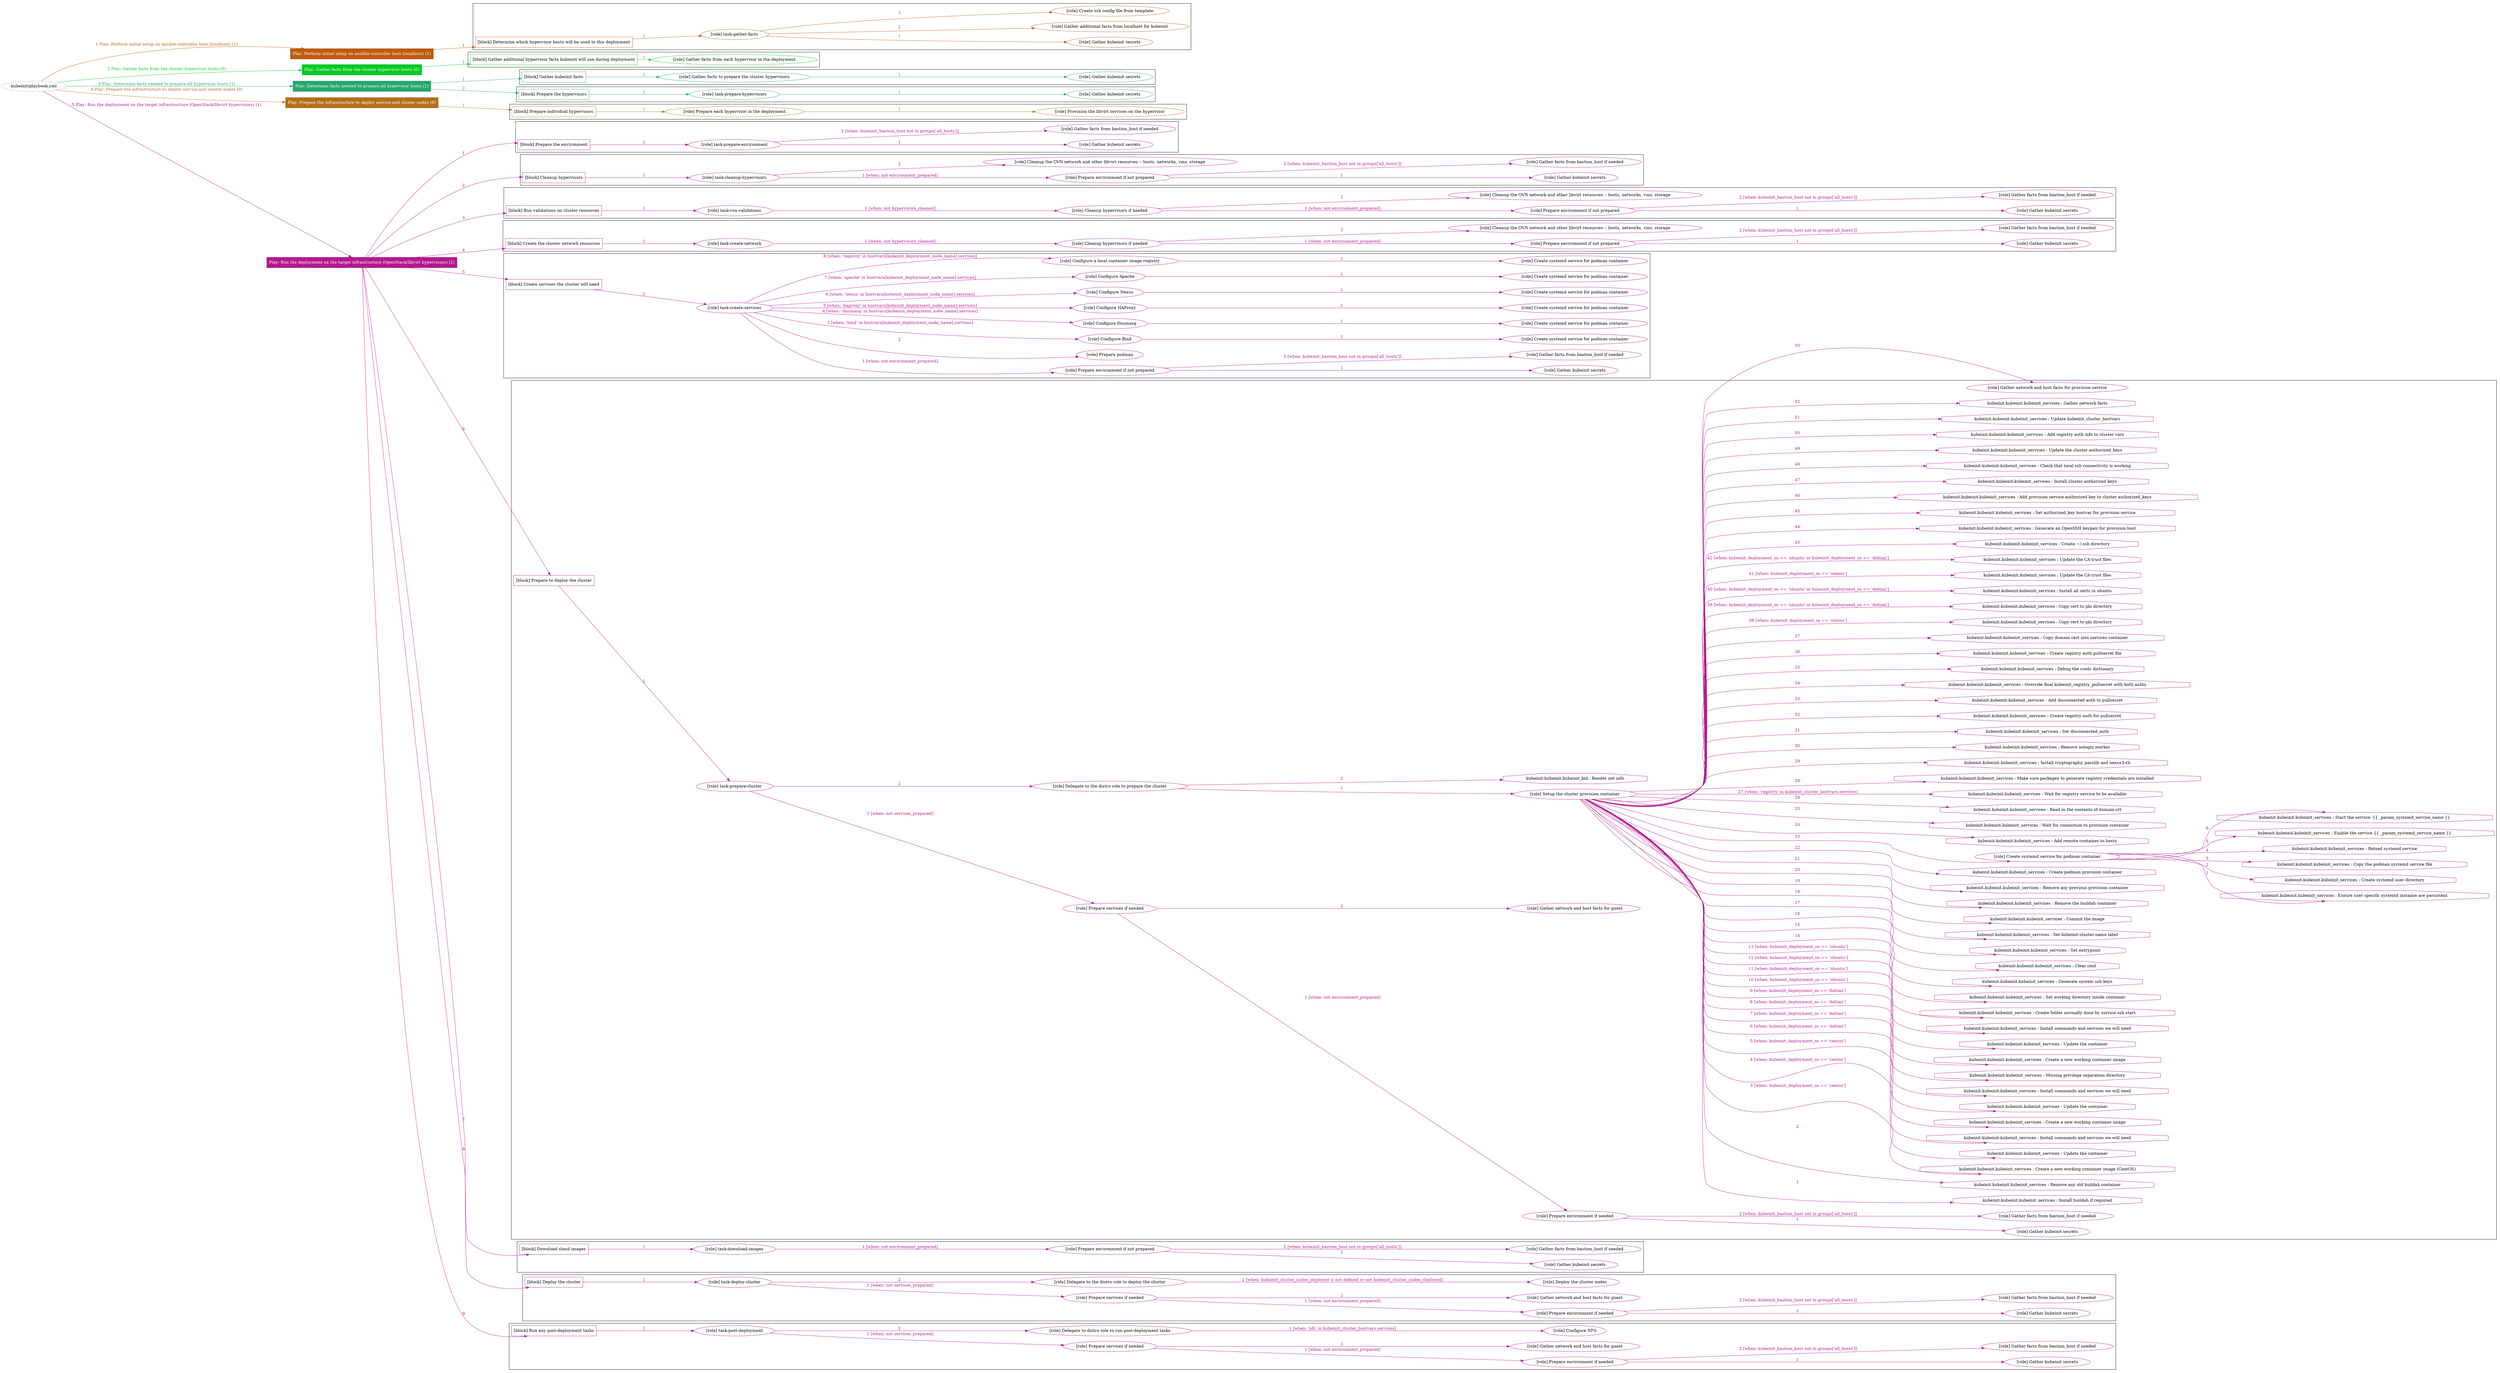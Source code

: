 digraph {
	graph [concentrate=true ordering=in rankdir=LR ratio=fill]
	edge [esep=5 sep=10]
	"kubeinit/playbook.yml" [URL="/home/runner/work/kubeinit/kubeinit/kubeinit/playbook.yml" id=playbook_fef87f3b style=dotted]
	"kubeinit/playbook.yml" -> play_b29f3ad1 [label="1 Play: Perform initial setup on ansible-controller host (localhost) (1)" color="#be5a0e" fontcolor="#be5a0e" id=edge_play_b29f3ad1 labeltooltip="1 Play: Perform initial setup on ansible-controller host (localhost) (1)" tooltip="1 Play: Perform initial setup on ansible-controller host (localhost) (1)"]
	subgraph "Play: Perform initial setup on ansible-controller host (localhost) (1)" {
		play_b29f3ad1 [label="Play: Perform initial setup on ansible-controller host (localhost) (1)" URL="/home/runner/work/kubeinit/kubeinit/kubeinit/playbook.yml" color="#be5a0e" fontcolor="#ffffff" id=play_b29f3ad1 shape=box style=filled tooltip=localhost]
		play_b29f3ad1 -> block_db850447 [label=1 color="#be5a0e" fontcolor="#be5a0e" id=edge_block_db850447 labeltooltip=1 tooltip=1]
		subgraph cluster_block_db850447 {
			block_db850447 [label="[block] Determine which hypervisor hosts will be used in this deployment" URL="/home/runner/work/kubeinit/kubeinit/kubeinit/playbook.yml" color="#be5a0e" id=block_db850447 labeltooltip="Determine which hypervisor hosts will be used in this deployment" shape=box tooltip="Determine which hypervisor hosts will be used in this deployment"]
			block_db850447 -> role_31008caa [label="1 " color="#be5a0e" fontcolor="#be5a0e" id=edge_role_31008caa labeltooltip="1 " tooltip="1 "]
			subgraph "task-gather-facts" {
				role_31008caa [label="[role] task-gather-facts" URL="/home/runner/work/kubeinit/kubeinit/kubeinit/playbook.yml" color="#be5a0e" id=role_31008caa tooltip="task-gather-facts"]
				role_31008caa -> role_a0c1d9d3 [label="1 " color="#be5a0e" fontcolor="#be5a0e" id=edge_role_a0c1d9d3 labeltooltip="1 " tooltip="1 "]
				subgraph "Gather kubeinit secrets" {
					role_a0c1d9d3 [label="[role] Gather kubeinit secrets" URL="/home/runner/.ansible/collections/ansible_collections/kubeinit/kubeinit/roles/kubeinit_prepare/tasks/build_hypervisors_group.yml" color="#be5a0e" id=role_a0c1d9d3 tooltip="Gather kubeinit secrets"]
				}
				role_31008caa -> role_7eb7eb40 [label="2 " color="#be5a0e" fontcolor="#be5a0e" id=edge_role_7eb7eb40 labeltooltip="2 " tooltip="2 "]
				subgraph "Gather additional facts from localhost for kubeinit" {
					role_7eb7eb40 [label="[role] Gather additional facts from localhost for kubeinit" URL="/home/runner/.ansible/collections/ansible_collections/kubeinit/kubeinit/roles/kubeinit_prepare/tasks/build_hypervisors_group.yml" color="#be5a0e" id=role_7eb7eb40 tooltip="Gather additional facts from localhost for kubeinit"]
				}
				role_31008caa -> role_57d62724 [label="3 " color="#be5a0e" fontcolor="#be5a0e" id=edge_role_57d62724 labeltooltip="3 " tooltip="3 "]
				subgraph "Create ssh config file from template" {
					role_57d62724 [label="[role] Create ssh config file from template" URL="/home/runner/.ansible/collections/ansible_collections/kubeinit/kubeinit/roles/kubeinit_prepare/tasks/build_hypervisors_group.yml" color="#be5a0e" id=role_57d62724 tooltip="Create ssh config file from template"]
				}
			}
		}
	}
	"kubeinit/playbook.yml" -> play_31591954 [label="2 Play: Gather facts from the cluster hypervisor hosts (0)" color="#03c925" fontcolor="#03c925" id=edge_play_31591954 labeltooltip="2 Play: Gather facts from the cluster hypervisor hosts (0)" tooltip="2 Play: Gather facts from the cluster hypervisor hosts (0)"]
	subgraph "Play: Gather facts from the cluster hypervisor hosts (0)" {
		play_31591954 [label="Play: Gather facts from the cluster hypervisor hosts (0)" URL="/home/runner/work/kubeinit/kubeinit/kubeinit/playbook.yml" color="#03c925" fontcolor="#ffffff" id=play_31591954 shape=box style=filled tooltip="Play: Gather facts from the cluster hypervisor hosts (0)"]
		play_31591954 -> block_1e4cc562 [label=1 color="#03c925" fontcolor="#03c925" id=edge_block_1e4cc562 labeltooltip=1 tooltip=1]
		subgraph cluster_block_1e4cc562 {
			block_1e4cc562 [label="[block] Gather additional hypervisor facts kubeinit will use during deployment" URL="/home/runner/work/kubeinit/kubeinit/kubeinit/playbook.yml" color="#03c925" id=block_1e4cc562 labeltooltip="Gather additional hypervisor facts kubeinit will use during deployment" shape=box tooltip="Gather additional hypervisor facts kubeinit will use during deployment"]
			block_1e4cc562 -> role_318a2278 [label="1 " color="#03c925" fontcolor="#03c925" id=edge_role_318a2278 labeltooltip="1 " tooltip="1 "]
			subgraph "Gather facts from each hypervisor in the deployment" {
				role_318a2278 [label="[role] Gather facts from each hypervisor in the deployment" URL="/home/runner/work/kubeinit/kubeinit/kubeinit/playbook.yml" color="#03c925" id=role_318a2278 tooltip="Gather facts from each hypervisor in the deployment"]
			}
		}
	}
	"kubeinit/playbook.yml" -> play_ca758440 [label="3 Play: Determine facts needed to prepare all hypervisor hosts (1)" color="#26a66f" fontcolor="#26a66f" id=edge_play_ca758440 labeltooltip="3 Play: Determine facts needed to prepare all hypervisor hosts (1)" tooltip="3 Play: Determine facts needed to prepare all hypervisor hosts (1)"]
	subgraph "Play: Determine facts needed to prepare all hypervisor hosts (1)" {
		play_ca758440 [label="Play: Determine facts needed to prepare all hypervisor hosts (1)" URL="/home/runner/work/kubeinit/kubeinit/kubeinit/playbook.yml" color="#26a66f" fontcolor="#ffffff" id=play_ca758440 shape=box style=filled tooltip=localhost]
		play_ca758440 -> block_28b97e52 [label=1 color="#26a66f" fontcolor="#26a66f" id=edge_block_28b97e52 labeltooltip=1 tooltip=1]
		subgraph cluster_block_28b97e52 {
			block_28b97e52 [label="[block] Gather kubeinit facts" URL="/home/runner/work/kubeinit/kubeinit/kubeinit/playbook.yml" color="#26a66f" id=block_28b97e52 labeltooltip="Gather kubeinit facts" shape=box tooltip="Gather kubeinit facts"]
			block_28b97e52 -> role_9dc49927 [label="1 " color="#26a66f" fontcolor="#26a66f" id=edge_role_9dc49927 labeltooltip="1 " tooltip="1 "]
			subgraph "Gather facts to prepare the cluster hypervisors" {
				role_9dc49927 [label="[role] Gather facts to prepare the cluster hypervisors" URL="/home/runner/work/kubeinit/kubeinit/kubeinit/playbook.yml" color="#26a66f" id=role_9dc49927 tooltip="Gather facts to prepare the cluster hypervisors"]
				role_9dc49927 -> role_4e58b4a2 [label="1 " color="#26a66f" fontcolor="#26a66f" id=edge_role_4e58b4a2 labeltooltip="1 " tooltip="1 "]
				subgraph "Gather kubeinit secrets" {
					role_4e58b4a2 [label="[role] Gather kubeinit secrets" URL="/home/runner/.ansible/collections/ansible_collections/kubeinit/kubeinit/roles/kubeinit_prepare/tasks/gather_kubeinit_facts.yml" color="#26a66f" id=role_4e58b4a2 tooltip="Gather kubeinit secrets"]
				}
			}
		}
		play_ca758440 -> block_4e0c33f5 [label=2 color="#26a66f" fontcolor="#26a66f" id=edge_block_4e0c33f5 labeltooltip=2 tooltip=2]
		subgraph cluster_block_4e0c33f5 {
			block_4e0c33f5 [label="[block] Prepare the hypervisors" URL="/home/runner/work/kubeinit/kubeinit/kubeinit/playbook.yml" color="#26a66f" id=block_4e0c33f5 labeltooltip="Prepare the hypervisors" shape=box tooltip="Prepare the hypervisors"]
			block_4e0c33f5 -> role_bdd8c080 [label="1 " color="#26a66f" fontcolor="#26a66f" id=edge_role_bdd8c080 labeltooltip="1 " tooltip="1 "]
			subgraph "task-prepare-hypervisors" {
				role_bdd8c080 [label="[role] task-prepare-hypervisors" URL="/home/runner/work/kubeinit/kubeinit/kubeinit/playbook.yml" color="#26a66f" id=role_bdd8c080 tooltip="task-prepare-hypervisors"]
				role_bdd8c080 -> role_cd08acd4 [label="1 " color="#26a66f" fontcolor="#26a66f" id=edge_role_cd08acd4 labeltooltip="1 " tooltip="1 "]
				subgraph "Gather kubeinit secrets" {
					role_cd08acd4 [label="[role] Gather kubeinit secrets" URL="/home/runner/.ansible/collections/ansible_collections/kubeinit/kubeinit/roles/kubeinit_prepare/tasks/gather_kubeinit_facts.yml" color="#26a66f" id=role_cd08acd4 tooltip="Gather kubeinit secrets"]
				}
			}
		}
	}
	"kubeinit/playbook.yml" -> play_a4860a27 [label="4 Play: Prepare the infrastructure to deploy service and cluster nodes (0)" color="#b26f1a" fontcolor="#b26f1a" id=edge_play_a4860a27 labeltooltip="4 Play: Prepare the infrastructure to deploy service and cluster nodes (0)" tooltip="4 Play: Prepare the infrastructure to deploy service and cluster nodes (0)"]
	subgraph "Play: Prepare the infrastructure to deploy service and cluster nodes (0)" {
		play_a4860a27 [label="Play: Prepare the infrastructure to deploy service and cluster nodes (0)" URL="/home/runner/work/kubeinit/kubeinit/kubeinit/playbook.yml" color="#b26f1a" fontcolor="#ffffff" id=play_a4860a27 shape=box style=filled tooltip="Play: Prepare the infrastructure to deploy service and cluster nodes (0)"]
		play_a4860a27 -> block_1191ed64 [label=1 color="#b26f1a" fontcolor="#b26f1a" id=edge_block_1191ed64 labeltooltip=1 tooltip=1]
		subgraph cluster_block_1191ed64 {
			block_1191ed64 [label="[block] Prepare individual hypervisors" URL="/home/runner/work/kubeinit/kubeinit/kubeinit/playbook.yml" color="#b26f1a" id=block_1191ed64 labeltooltip="Prepare individual hypervisors" shape=box tooltip="Prepare individual hypervisors"]
			block_1191ed64 -> role_a9cefad9 [label="1 " color="#b26f1a" fontcolor="#b26f1a" id=edge_role_a9cefad9 labeltooltip="1 " tooltip="1 "]
			subgraph "Prepare each hypervisor in the deployment" {
				role_a9cefad9 [label="[role] Prepare each hypervisor in the deployment" URL="/home/runner/work/kubeinit/kubeinit/kubeinit/playbook.yml" color="#b26f1a" id=role_a9cefad9 tooltip="Prepare each hypervisor in the deployment"]
				role_a9cefad9 -> role_9cf58195 [label="1 " color="#b26f1a" fontcolor="#b26f1a" id=edge_role_9cf58195 labeltooltip="1 " tooltip="1 "]
				subgraph "Provision the libvirt services on the hypervisor" {
					role_9cf58195 [label="[role] Provision the libvirt services on the hypervisor" URL="/home/runner/.ansible/collections/ansible_collections/kubeinit/kubeinit/roles/kubeinit_prepare/tasks/prepare_hypervisor.yml" color="#b26f1a" id=role_9cf58195 tooltip="Provision the libvirt services on the hypervisor"]
				}
			}
		}
	}
	"kubeinit/playbook.yml" -> play_2001bf27 [label="5 Play: Run the deployment on the target infrastructure (OpenStack/libvirt hypervisors) (1)" color="#b4188d" fontcolor="#b4188d" id=edge_play_2001bf27 labeltooltip="5 Play: Run the deployment on the target infrastructure (OpenStack/libvirt hypervisors) (1)" tooltip="5 Play: Run the deployment on the target infrastructure (OpenStack/libvirt hypervisors) (1)"]
	subgraph "Play: Run the deployment on the target infrastructure (OpenStack/libvirt hypervisors) (1)" {
		play_2001bf27 [label="Play: Run the deployment on the target infrastructure (OpenStack/libvirt hypervisors) (1)" URL="/home/runner/work/kubeinit/kubeinit/kubeinit/playbook.yml" color="#b4188d" fontcolor="#ffffff" id=play_2001bf27 shape=box style=filled tooltip=localhost]
		play_2001bf27 -> block_c8ac1af8 [label=1 color="#b4188d" fontcolor="#b4188d" id=edge_block_c8ac1af8 labeltooltip=1 tooltip=1]
		subgraph cluster_block_c8ac1af8 {
			block_c8ac1af8 [label="[block] Prepare the environment" URL="/home/runner/work/kubeinit/kubeinit/kubeinit/playbook.yml" color="#b4188d" id=block_c8ac1af8 labeltooltip="Prepare the environment" shape=box tooltip="Prepare the environment"]
			block_c8ac1af8 -> role_9eceb592 [label="1 " color="#b4188d" fontcolor="#b4188d" id=edge_role_9eceb592 labeltooltip="1 " tooltip="1 "]
			subgraph "task-prepare-environment" {
				role_9eceb592 [label="[role] task-prepare-environment" URL="/home/runner/work/kubeinit/kubeinit/kubeinit/playbook.yml" color="#b4188d" id=role_9eceb592 tooltip="task-prepare-environment"]
				role_9eceb592 -> role_ae4bbed4 [label="1 " color="#b4188d" fontcolor="#b4188d" id=edge_role_ae4bbed4 labeltooltip="1 " tooltip="1 "]
				subgraph "Gather kubeinit secrets" {
					role_ae4bbed4 [label="[role] Gather kubeinit secrets" URL="/home/runner/.ansible/collections/ansible_collections/kubeinit/kubeinit/roles/kubeinit_prepare/tasks/gather_kubeinit_facts.yml" color="#b4188d" id=role_ae4bbed4 tooltip="Gather kubeinit secrets"]
				}
				role_9eceb592 -> role_5ae399e3 [label="2 [when: kubeinit_bastion_host not in groups['all_hosts']]" color="#b4188d" fontcolor="#b4188d" id=edge_role_5ae399e3 labeltooltip="2 [when: kubeinit_bastion_host not in groups['all_hosts']]" tooltip="2 [when: kubeinit_bastion_host not in groups['all_hosts']]"]
				subgraph "Gather facts from bastion_host if needed" {
					role_5ae399e3 [label="[role] Gather facts from bastion_host if needed" URL="/home/runner/.ansible/collections/ansible_collections/kubeinit/kubeinit/roles/kubeinit_prepare/tasks/main.yml" color="#b4188d" id=role_5ae399e3 tooltip="Gather facts from bastion_host if needed"]
				}
			}
		}
		play_2001bf27 -> block_c5bbc5d4 [label=2 color="#b4188d" fontcolor="#b4188d" id=edge_block_c5bbc5d4 labeltooltip=2 tooltip=2]
		subgraph cluster_block_c5bbc5d4 {
			block_c5bbc5d4 [label="[block] Cleanup hypervisors" URL="/home/runner/work/kubeinit/kubeinit/kubeinit/playbook.yml" color="#b4188d" id=block_c5bbc5d4 labeltooltip="Cleanup hypervisors" shape=box tooltip="Cleanup hypervisors"]
			block_c5bbc5d4 -> role_054da306 [label="1 " color="#b4188d" fontcolor="#b4188d" id=edge_role_054da306 labeltooltip="1 " tooltip="1 "]
			subgraph "task-cleanup-hypervisors" {
				role_054da306 [label="[role] task-cleanup-hypervisors" URL="/home/runner/work/kubeinit/kubeinit/kubeinit/playbook.yml" color="#b4188d" id=role_054da306 tooltip="task-cleanup-hypervisors"]
				role_054da306 -> role_a308d0c8 [label="1 [when: not environment_prepared]" color="#b4188d" fontcolor="#b4188d" id=edge_role_a308d0c8 labeltooltip="1 [when: not environment_prepared]" tooltip="1 [when: not environment_prepared]"]
				subgraph "Prepare environment if not prepared" {
					role_a308d0c8 [label="[role] Prepare environment if not prepared" URL="/home/runner/.ansible/collections/ansible_collections/kubeinit/kubeinit/roles/kubeinit_libvirt/tasks/cleanup_hypervisors.yml" color="#b4188d" id=role_a308d0c8 tooltip="Prepare environment if not prepared"]
					role_a308d0c8 -> role_f53c2b81 [label="1 " color="#b4188d" fontcolor="#b4188d" id=edge_role_f53c2b81 labeltooltip="1 " tooltip="1 "]
					subgraph "Gather kubeinit secrets" {
						role_f53c2b81 [label="[role] Gather kubeinit secrets" URL="/home/runner/.ansible/collections/ansible_collections/kubeinit/kubeinit/roles/kubeinit_prepare/tasks/gather_kubeinit_facts.yml" color="#b4188d" id=role_f53c2b81 tooltip="Gather kubeinit secrets"]
					}
					role_a308d0c8 -> role_465a2ff8 [label="2 [when: kubeinit_bastion_host not in groups['all_hosts']]" color="#b4188d" fontcolor="#b4188d" id=edge_role_465a2ff8 labeltooltip="2 [when: kubeinit_bastion_host not in groups['all_hosts']]" tooltip="2 [when: kubeinit_bastion_host not in groups['all_hosts']]"]
					subgraph "Gather facts from bastion_host if needed" {
						role_465a2ff8 [label="[role] Gather facts from bastion_host if needed" URL="/home/runner/.ansible/collections/ansible_collections/kubeinit/kubeinit/roles/kubeinit_prepare/tasks/main.yml" color="#b4188d" id=role_465a2ff8 tooltip="Gather facts from bastion_host if needed"]
					}
				}
				role_054da306 -> role_e090a2f2 [label="2 " color="#b4188d" fontcolor="#b4188d" id=edge_role_e090a2f2 labeltooltip="2 " tooltip="2 "]
				subgraph "Cleanup the OVN network and other libvirt resources -- hosts, networks, vms, storage" {
					role_e090a2f2 [label="[role] Cleanup the OVN network and other libvirt resources -- hosts, networks, vms, storage" URL="/home/runner/.ansible/collections/ansible_collections/kubeinit/kubeinit/roles/kubeinit_libvirt/tasks/cleanup_hypervisors.yml" color="#b4188d" id=role_e090a2f2 tooltip="Cleanup the OVN network and other libvirt resources -- hosts, networks, vms, storage"]
				}
			}
		}
		play_2001bf27 -> block_01a48e07 [label=3 color="#b4188d" fontcolor="#b4188d" id=edge_block_01a48e07 labeltooltip=3 tooltip=3]
		subgraph cluster_block_01a48e07 {
			block_01a48e07 [label="[block] Run validations on cluster resources" URL="/home/runner/work/kubeinit/kubeinit/kubeinit/playbook.yml" color="#b4188d" id=block_01a48e07 labeltooltip="Run validations on cluster resources" shape=box tooltip="Run validations on cluster resources"]
			block_01a48e07 -> role_6e3b622b [label="1 " color="#b4188d" fontcolor="#b4188d" id=edge_role_6e3b622b labeltooltip="1 " tooltip="1 "]
			subgraph "task-run-validations" {
				role_6e3b622b [label="[role] task-run-validations" URL="/home/runner/work/kubeinit/kubeinit/kubeinit/playbook.yml" color="#b4188d" id=role_6e3b622b tooltip="task-run-validations"]
				role_6e3b622b -> role_6fb52d5c [label="1 [when: not hypervisors_cleaned]" color="#b4188d" fontcolor="#b4188d" id=edge_role_6fb52d5c labeltooltip="1 [when: not hypervisors_cleaned]" tooltip="1 [when: not hypervisors_cleaned]"]
				subgraph "Cleanup hypervisors if needed" {
					role_6fb52d5c [label="[role] Cleanup hypervisors if needed" URL="/home/runner/.ansible/collections/ansible_collections/kubeinit/kubeinit/roles/kubeinit_validations/tasks/main.yml" color="#b4188d" id=role_6fb52d5c tooltip="Cleanup hypervisors if needed"]
					role_6fb52d5c -> role_4c9cebe6 [label="1 [when: not environment_prepared]" color="#b4188d" fontcolor="#b4188d" id=edge_role_4c9cebe6 labeltooltip="1 [when: not environment_prepared]" tooltip="1 [when: not environment_prepared]"]
					subgraph "Prepare environment if not prepared" {
						role_4c9cebe6 [label="[role] Prepare environment if not prepared" URL="/home/runner/.ansible/collections/ansible_collections/kubeinit/kubeinit/roles/kubeinit_libvirt/tasks/cleanup_hypervisors.yml" color="#b4188d" id=role_4c9cebe6 tooltip="Prepare environment if not prepared"]
						role_4c9cebe6 -> role_6d841f90 [label="1 " color="#b4188d" fontcolor="#b4188d" id=edge_role_6d841f90 labeltooltip="1 " tooltip="1 "]
						subgraph "Gather kubeinit secrets" {
							role_6d841f90 [label="[role] Gather kubeinit secrets" URL="/home/runner/.ansible/collections/ansible_collections/kubeinit/kubeinit/roles/kubeinit_prepare/tasks/gather_kubeinit_facts.yml" color="#b4188d" id=role_6d841f90 tooltip="Gather kubeinit secrets"]
						}
						role_4c9cebe6 -> role_2db2b488 [label="2 [when: kubeinit_bastion_host not in groups['all_hosts']]" color="#b4188d" fontcolor="#b4188d" id=edge_role_2db2b488 labeltooltip="2 [when: kubeinit_bastion_host not in groups['all_hosts']]" tooltip="2 [when: kubeinit_bastion_host not in groups['all_hosts']]"]
						subgraph "Gather facts from bastion_host if needed" {
							role_2db2b488 [label="[role] Gather facts from bastion_host if needed" URL="/home/runner/.ansible/collections/ansible_collections/kubeinit/kubeinit/roles/kubeinit_prepare/tasks/main.yml" color="#b4188d" id=role_2db2b488 tooltip="Gather facts from bastion_host if needed"]
						}
					}
					role_6fb52d5c -> role_94bcb5e5 [label="2 " color="#b4188d" fontcolor="#b4188d" id=edge_role_94bcb5e5 labeltooltip="2 " tooltip="2 "]
					subgraph "Cleanup the OVN network and other libvirt resources -- hosts, networks, vms, storage" {
						role_94bcb5e5 [label="[role] Cleanup the OVN network and other libvirt resources -- hosts, networks, vms, storage" URL="/home/runner/.ansible/collections/ansible_collections/kubeinit/kubeinit/roles/kubeinit_libvirt/tasks/cleanup_hypervisors.yml" color="#b4188d" id=role_94bcb5e5 tooltip="Cleanup the OVN network and other libvirt resources -- hosts, networks, vms, storage"]
					}
				}
			}
		}
		play_2001bf27 -> block_1c3ac3bc [label=4 color="#b4188d" fontcolor="#b4188d" id=edge_block_1c3ac3bc labeltooltip=4 tooltip=4]
		subgraph cluster_block_1c3ac3bc {
			block_1c3ac3bc [label="[block] Create the cluster network resources" URL="/home/runner/work/kubeinit/kubeinit/kubeinit/playbook.yml" color="#b4188d" id=block_1c3ac3bc labeltooltip="Create the cluster network resources" shape=box tooltip="Create the cluster network resources"]
			block_1c3ac3bc -> role_43d01ad2 [label="1 " color="#b4188d" fontcolor="#b4188d" id=edge_role_43d01ad2 labeltooltip="1 " tooltip="1 "]
			subgraph "task-create-network" {
				role_43d01ad2 [label="[role] task-create-network" URL="/home/runner/work/kubeinit/kubeinit/kubeinit/playbook.yml" color="#b4188d" id=role_43d01ad2 tooltip="task-create-network"]
				role_43d01ad2 -> role_cd09edff [label="1 [when: not hypervisors_cleaned]" color="#b4188d" fontcolor="#b4188d" id=edge_role_cd09edff labeltooltip="1 [when: not hypervisors_cleaned]" tooltip="1 [when: not hypervisors_cleaned]"]
				subgraph "Cleanup hypervisors if needed" {
					role_cd09edff [label="[role] Cleanup hypervisors if needed" URL="/home/runner/.ansible/collections/ansible_collections/kubeinit/kubeinit/roles/kubeinit_libvirt/tasks/create_network.yml" color="#b4188d" id=role_cd09edff tooltip="Cleanup hypervisors if needed"]
					role_cd09edff -> role_e50a422f [label="1 [when: not environment_prepared]" color="#b4188d" fontcolor="#b4188d" id=edge_role_e50a422f labeltooltip="1 [when: not environment_prepared]" tooltip="1 [when: not environment_prepared]"]
					subgraph "Prepare environment if not prepared" {
						role_e50a422f [label="[role] Prepare environment if not prepared" URL="/home/runner/.ansible/collections/ansible_collections/kubeinit/kubeinit/roles/kubeinit_libvirt/tasks/cleanup_hypervisors.yml" color="#b4188d" id=role_e50a422f tooltip="Prepare environment if not prepared"]
						role_e50a422f -> role_68f91557 [label="1 " color="#b4188d" fontcolor="#b4188d" id=edge_role_68f91557 labeltooltip="1 " tooltip="1 "]
						subgraph "Gather kubeinit secrets" {
							role_68f91557 [label="[role] Gather kubeinit secrets" URL="/home/runner/.ansible/collections/ansible_collections/kubeinit/kubeinit/roles/kubeinit_prepare/tasks/gather_kubeinit_facts.yml" color="#b4188d" id=role_68f91557 tooltip="Gather kubeinit secrets"]
						}
						role_e50a422f -> role_1b568756 [label="2 [when: kubeinit_bastion_host not in groups['all_hosts']]" color="#b4188d" fontcolor="#b4188d" id=edge_role_1b568756 labeltooltip="2 [when: kubeinit_bastion_host not in groups['all_hosts']]" tooltip="2 [when: kubeinit_bastion_host not in groups['all_hosts']]"]
						subgraph "Gather facts from bastion_host if needed" {
							role_1b568756 [label="[role] Gather facts from bastion_host if needed" URL="/home/runner/.ansible/collections/ansible_collections/kubeinit/kubeinit/roles/kubeinit_prepare/tasks/main.yml" color="#b4188d" id=role_1b568756 tooltip="Gather facts from bastion_host if needed"]
						}
					}
					role_cd09edff -> role_25ef76aa [label="2 " color="#b4188d" fontcolor="#b4188d" id=edge_role_25ef76aa labeltooltip="2 " tooltip="2 "]
					subgraph "Cleanup the OVN network and other libvirt resources -- hosts, networks, vms, storage" {
						role_25ef76aa [label="[role] Cleanup the OVN network and other libvirt resources -- hosts, networks, vms, storage" URL="/home/runner/.ansible/collections/ansible_collections/kubeinit/kubeinit/roles/kubeinit_libvirt/tasks/cleanup_hypervisors.yml" color="#b4188d" id=role_25ef76aa tooltip="Cleanup the OVN network and other libvirt resources -- hosts, networks, vms, storage"]
					}
				}
			}
		}
		play_2001bf27 -> block_f5ff876d [label=5 color="#b4188d" fontcolor="#b4188d" id=edge_block_f5ff876d labeltooltip=5 tooltip=5]
		subgraph cluster_block_f5ff876d {
			block_f5ff876d [label="[block] Create services the cluster will need" URL="/home/runner/work/kubeinit/kubeinit/kubeinit/playbook.yml" color="#b4188d" id=block_f5ff876d labeltooltip="Create services the cluster will need" shape=box tooltip="Create services the cluster will need"]
			block_f5ff876d -> role_fd5a4b07 [label="1 " color="#b4188d" fontcolor="#b4188d" id=edge_role_fd5a4b07 labeltooltip="1 " tooltip="1 "]
			subgraph "task-create-services" {
				role_fd5a4b07 [label="[role] task-create-services" URL="/home/runner/work/kubeinit/kubeinit/kubeinit/playbook.yml" color="#b4188d" id=role_fd5a4b07 tooltip="task-create-services"]
				role_fd5a4b07 -> role_1a636506 [label="1 [when: not environment_prepared]" color="#b4188d" fontcolor="#b4188d" id=edge_role_1a636506 labeltooltip="1 [when: not environment_prepared]" tooltip="1 [when: not environment_prepared]"]
				subgraph "Prepare environment if not prepared" {
					role_1a636506 [label="[role] Prepare environment if not prepared" URL="/home/runner/.ansible/collections/ansible_collections/kubeinit/kubeinit/roles/kubeinit_services/tasks/main.yml" color="#b4188d" id=role_1a636506 tooltip="Prepare environment if not prepared"]
					role_1a636506 -> role_3f14d9ee [label="1 " color="#b4188d" fontcolor="#b4188d" id=edge_role_3f14d9ee labeltooltip="1 " tooltip="1 "]
					subgraph "Gather kubeinit secrets" {
						role_3f14d9ee [label="[role] Gather kubeinit secrets" URL="/home/runner/.ansible/collections/ansible_collections/kubeinit/kubeinit/roles/kubeinit_prepare/tasks/gather_kubeinit_facts.yml" color="#b4188d" id=role_3f14d9ee tooltip="Gather kubeinit secrets"]
					}
					role_1a636506 -> role_efc02a6b [label="2 [when: kubeinit_bastion_host not in groups['all_hosts']]" color="#b4188d" fontcolor="#b4188d" id=edge_role_efc02a6b labeltooltip="2 [when: kubeinit_bastion_host not in groups['all_hosts']]" tooltip="2 [when: kubeinit_bastion_host not in groups['all_hosts']]"]
					subgraph "Gather facts from bastion_host if needed" {
						role_efc02a6b [label="[role] Gather facts from bastion_host if needed" URL="/home/runner/.ansible/collections/ansible_collections/kubeinit/kubeinit/roles/kubeinit_prepare/tasks/main.yml" color="#b4188d" id=role_efc02a6b tooltip="Gather facts from bastion_host if needed"]
					}
				}
				role_fd5a4b07 -> role_65899680 [label="2 " color="#b4188d" fontcolor="#b4188d" id=edge_role_65899680 labeltooltip="2 " tooltip="2 "]
				subgraph "Prepare podman" {
					role_65899680 [label="[role] Prepare podman" URL="/home/runner/.ansible/collections/ansible_collections/kubeinit/kubeinit/roles/kubeinit_services/tasks/00_create_service_pod.yml" color="#b4188d" id=role_65899680 tooltip="Prepare podman"]
				}
				role_fd5a4b07 -> role_8d6aa3e4 [label="3 [when: 'bind' in hostvars[kubeinit_deployment_node_name].services]" color="#b4188d" fontcolor="#b4188d" id=edge_role_8d6aa3e4 labeltooltip="3 [when: 'bind' in hostvars[kubeinit_deployment_node_name].services]" tooltip="3 [when: 'bind' in hostvars[kubeinit_deployment_node_name].services]"]
				subgraph "Configure Bind" {
					role_8d6aa3e4 [label="[role] Configure Bind" URL="/home/runner/.ansible/collections/ansible_collections/kubeinit/kubeinit/roles/kubeinit_services/tasks/start_services_containers.yml" color="#b4188d" id=role_8d6aa3e4 tooltip="Configure Bind"]
					role_8d6aa3e4 -> role_a0f5705d [label="1 " color="#b4188d" fontcolor="#b4188d" id=edge_role_a0f5705d labeltooltip="1 " tooltip="1 "]
					subgraph "Create systemd service for podman container" {
						role_a0f5705d [label="[role] Create systemd service for podman container" URL="/home/runner/.ansible/collections/ansible_collections/kubeinit/kubeinit/roles/kubeinit_bind/tasks/main.yml" color="#b4188d" id=role_a0f5705d tooltip="Create systemd service for podman container"]
					}
				}
				role_fd5a4b07 -> role_a80189cd [label="4 [when: 'dnsmasq' in hostvars[kubeinit_deployment_node_name].services]" color="#b4188d" fontcolor="#b4188d" id=edge_role_a80189cd labeltooltip="4 [when: 'dnsmasq' in hostvars[kubeinit_deployment_node_name].services]" tooltip="4 [when: 'dnsmasq' in hostvars[kubeinit_deployment_node_name].services]"]
				subgraph "Configure Dnsmasq" {
					role_a80189cd [label="[role] Configure Dnsmasq" URL="/home/runner/.ansible/collections/ansible_collections/kubeinit/kubeinit/roles/kubeinit_services/tasks/start_services_containers.yml" color="#b4188d" id=role_a80189cd tooltip="Configure Dnsmasq"]
					role_a80189cd -> role_7ac6e08e [label="1 " color="#b4188d" fontcolor="#b4188d" id=edge_role_7ac6e08e labeltooltip="1 " tooltip="1 "]
					subgraph "Create systemd service for podman container" {
						role_7ac6e08e [label="[role] Create systemd service for podman container" URL="/home/runner/.ansible/collections/ansible_collections/kubeinit/kubeinit/roles/kubeinit_dnsmasq/tasks/main.yml" color="#b4188d" id=role_7ac6e08e tooltip="Create systemd service for podman container"]
					}
				}
				role_fd5a4b07 -> role_8014302e [label="5 [when: 'haproxy' in hostvars[kubeinit_deployment_node_name].services]" color="#b4188d" fontcolor="#b4188d" id=edge_role_8014302e labeltooltip="5 [when: 'haproxy' in hostvars[kubeinit_deployment_node_name].services]" tooltip="5 [when: 'haproxy' in hostvars[kubeinit_deployment_node_name].services]"]
				subgraph "Configure HAProxy" {
					role_8014302e [label="[role] Configure HAProxy" URL="/home/runner/.ansible/collections/ansible_collections/kubeinit/kubeinit/roles/kubeinit_services/tasks/start_services_containers.yml" color="#b4188d" id=role_8014302e tooltip="Configure HAProxy"]
					role_8014302e -> role_6e014e82 [label="1 " color="#b4188d" fontcolor="#b4188d" id=edge_role_6e014e82 labeltooltip="1 " tooltip="1 "]
					subgraph "Create systemd service for podman container" {
						role_6e014e82 [label="[role] Create systemd service for podman container" URL="/home/runner/.ansible/collections/ansible_collections/kubeinit/kubeinit/roles/kubeinit_haproxy/tasks/main.yml" color="#b4188d" id=role_6e014e82 tooltip="Create systemd service for podman container"]
					}
				}
				role_fd5a4b07 -> role_e6c9d587 [label="6 [when: 'nexus' in hostvars[kubeinit_deployment_node_name].services]" color="#b4188d" fontcolor="#b4188d" id=edge_role_e6c9d587 labeltooltip="6 [when: 'nexus' in hostvars[kubeinit_deployment_node_name].services]" tooltip="6 [when: 'nexus' in hostvars[kubeinit_deployment_node_name].services]"]
				subgraph "Configure Nexus" {
					role_e6c9d587 [label="[role] Configure Nexus" URL="/home/runner/.ansible/collections/ansible_collections/kubeinit/kubeinit/roles/kubeinit_services/tasks/start_services_containers.yml" color="#b4188d" id=role_e6c9d587 tooltip="Configure Nexus"]
					role_e6c9d587 -> role_de146670 [label="1 " color="#b4188d" fontcolor="#b4188d" id=edge_role_de146670 labeltooltip="1 " tooltip="1 "]
					subgraph "Create systemd service for podman container" {
						role_de146670 [label="[role] Create systemd service for podman container" URL="/home/runner/.ansible/collections/ansible_collections/kubeinit/kubeinit/roles/kubeinit_nexus/tasks/main.yml" color="#b4188d" id=role_de146670 tooltip="Create systemd service for podman container"]
					}
				}
				role_fd5a4b07 -> role_9a2698f1 [label="7 [when: 'apache' in hostvars[kubeinit_deployment_node_name].services]" color="#b4188d" fontcolor="#b4188d" id=edge_role_9a2698f1 labeltooltip="7 [when: 'apache' in hostvars[kubeinit_deployment_node_name].services]" tooltip="7 [when: 'apache' in hostvars[kubeinit_deployment_node_name].services]"]
				subgraph "Configure Apache" {
					role_9a2698f1 [label="[role] Configure Apache" URL="/home/runner/.ansible/collections/ansible_collections/kubeinit/kubeinit/roles/kubeinit_services/tasks/start_services_containers.yml" color="#b4188d" id=role_9a2698f1 tooltip="Configure Apache"]
					role_9a2698f1 -> role_05922d7c [label="1 " color="#b4188d" fontcolor="#b4188d" id=edge_role_05922d7c labeltooltip="1 " tooltip="1 "]
					subgraph "Create systemd service for podman container" {
						role_05922d7c [label="[role] Create systemd service for podman container" URL="/home/runner/.ansible/collections/ansible_collections/kubeinit/kubeinit/roles/kubeinit_apache/tasks/main.yml" color="#b4188d" id=role_05922d7c tooltip="Create systemd service for podman container"]
					}
				}
				role_fd5a4b07 -> role_53bd6993 [label="8 [when: 'registry' in hostvars[kubeinit_deployment_node_name].services]" color="#b4188d" fontcolor="#b4188d" id=edge_role_53bd6993 labeltooltip="8 [when: 'registry' in hostvars[kubeinit_deployment_node_name].services]" tooltip="8 [when: 'registry' in hostvars[kubeinit_deployment_node_name].services]"]
				subgraph "Configure a local container image registry" {
					role_53bd6993 [label="[role] Configure a local container image registry" URL="/home/runner/.ansible/collections/ansible_collections/kubeinit/kubeinit/roles/kubeinit_services/tasks/start_services_containers.yml" color="#b4188d" id=role_53bd6993 tooltip="Configure a local container image registry"]
					role_53bd6993 -> role_fe5140c3 [label="1 " color="#b4188d" fontcolor="#b4188d" id=edge_role_fe5140c3 labeltooltip="1 " tooltip="1 "]
					subgraph "Create systemd service for podman container" {
						role_fe5140c3 [label="[role] Create systemd service for podman container" URL="/home/runner/.ansible/collections/ansible_collections/kubeinit/kubeinit/roles/kubeinit_registry/tasks/main.yml" color="#b4188d" id=role_fe5140c3 tooltip="Create systemd service for podman container"]
					}
				}
			}
		}
		play_2001bf27 -> block_e5f180e5 [label=6 color="#b4188d" fontcolor="#b4188d" id=edge_block_e5f180e5 labeltooltip=6 tooltip=6]
		subgraph cluster_block_e5f180e5 {
			block_e5f180e5 [label="[block] Prepare to deploy the cluster" URL="/home/runner/work/kubeinit/kubeinit/kubeinit/playbook.yml" color="#b4188d" id=block_e5f180e5 labeltooltip="Prepare to deploy the cluster" shape=box tooltip="Prepare to deploy the cluster"]
			block_e5f180e5 -> role_716bc77f [label="1 " color="#b4188d" fontcolor="#b4188d" id=edge_role_716bc77f labeltooltip="1 " tooltip="1 "]
			subgraph "task-prepare-cluster" {
				role_716bc77f [label="[role] task-prepare-cluster" URL="/home/runner/work/kubeinit/kubeinit/kubeinit/playbook.yml" color="#b4188d" id=role_716bc77f tooltip="task-prepare-cluster"]
				role_716bc77f -> role_4fc208b9 [label="1 [when: not services_prepared]" color="#b4188d" fontcolor="#b4188d" id=edge_role_4fc208b9 labeltooltip="1 [when: not services_prepared]" tooltip="1 [when: not services_prepared]"]
				subgraph "Prepare services if needed" {
					role_4fc208b9 [label="[role] Prepare services if needed" URL="/home/runner/.ansible/collections/ansible_collections/kubeinit/kubeinit/roles/kubeinit_prepare/tasks/prepare_cluster.yml" color="#b4188d" id=role_4fc208b9 tooltip="Prepare services if needed"]
					role_4fc208b9 -> role_7d58d418 [label="1 [when: not environment_prepared]" color="#b4188d" fontcolor="#b4188d" id=edge_role_7d58d418 labeltooltip="1 [when: not environment_prepared]" tooltip="1 [when: not environment_prepared]"]
					subgraph "Prepare environment if needed" {
						role_7d58d418 [label="[role] Prepare environment if needed" URL="/home/runner/.ansible/collections/ansible_collections/kubeinit/kubeinit/roles/kubeinit_services/tasks/prepare_services.yml" color="#b4188d" id=role_7d58d418 tooltip="Prepare environment if needed"]
						role_7d58d418 -> role_1e36cc58 [label="1 " color="#b4188d" fontcolor="#b4188d" id=edge_role_1e36cc58 labeltooltip="1 " tooltip="1 "]
						subgraph "Gather kubeinit secrets" {
							role_1e36cc58 [label="[role] Gather kubeinit secrets" URL="/home/runner/.ansible/collections/ansible_collections/kubeinit/kubeinit/roles/kubeinit_prepare/tasks/gather_kubeinit_facts.yml" color="#b4188d" id=role_1e36cc58 tooltip="Gather kubeinit secrets"]
						}
						role_7d58d418 -> role_b35a53b0 [label="2 [when: kubeinit_bastion_host not in groups['all_hosts']]" color="#b4188d" fontcolor="#b4188d" id=edge_role_b35a53b0 labeltooltip="2 [when: kubeinit_bastion_host not in groups['all_hosts']]" tooltip="2 [when: kubeinit_bastion_host not in groups['all_hosts']]"]
						subgraph "Gather facts from bastion_host if needed" {
							role_b35a53b0 [label="[role] Gather facts from bastion_host if needed" URL="/home/runner/.ansible/collections/ansible_collections/kubeinit/kubeinit/roles/kubeinit_prepare/tasks/main.yml" color="#b4188d" id=role_b35a53b0 tooltip="Gather facts from bastion_host if needed"]
						}
					}
					role_4fc208b9 -> role_2257f59e [label="2 " color="#b4188d" fontcolor="#b4188d" id=edge_role_2257f59e labeltooltip="2 " tooltip="2 "]
					subgraph "Gather network and host facts for guest" {
						role_2257f59e [label="[role] Gather network and host facts for guest" URL="/home/runner/.ansible/collections/ansible_collections/kubeinit/kubeinit/roles/kubeinit_services/tasks/prepare_services.yml" color="#b4188d" id=role_2257f59e tooltip="Gather network and host facts for guest"]
					}
				}
				role_716bc77f -> role_d3e26d84 [label="2 " color="#b4188d" fontcolor="#b4188d" id=edge_role_d3e26d84 labeltooltip="2 " tooltip="2 "]
				subgraph "Delegate to the distro role to prepare the cluster" {
					role_d3e26d84 [label="[role] Delegate to the distro role to prepare the cluster" URL="/home/runner/.ansible/collections/ansible_collections/kubeinit/kubeinit/roles/kubeinit_prepare/tasks/prepare_cluster.yml" color="#b4188d" id=role_d3e26d84 tooltip="Delegate to the distro role to prepare the cluster"]
					role_d3e26d84 -> role_adf67419 [label="1 " color="#b4188d" fontcolor="#b4188d" id=edge_role_adf67419 labeltooltip="1 " tooltip="1 "]
					subgraph "Setup the cluster provision container" {
						role_adf67419 [label="[role] Setup the cluster provision container" URL="/home/runner/.ansible/collections/ansible_collections/kubeinit/kubeinit/roles/kubeinit_kid/tasks/prepare_cluster.yml" color="#b4188d" id=role_adf67419 tooltip="Setup the cluster provision container"]
						task_5d07eb07 [label="kubeinit.kubeinit.kubeinit_services : Install buildah if required" URL="/home/runner/.ansible/collections/ansible_collections/kubeinit/kubeinit/roles/kubeinit_services/tasks/create_provision_container.yml" color="#b4188d" id=task_5d07eb07 shape=octagon tooltip="kubeinit.kubeinit.kubeinit_services : Install buildah if required"]
						role_adf67419 -> task_5d07eb07 [label="1 " color="#b4188d" fontcolor="#b4188d" id=edge_task_5d07eb07 labeltooltip="1 " tooltip="1 "]
						task_bd7133b8 [label="kubeinit.kubeinit.kubeinit_services : Remove any old buildah container" URL="/home/runner/.ansible/collections/ansible_collections/kubeinit/kubeinit/roles/kubeinit_services/tasks/create_provision_container.yml" color="#b4188d" id=task_bd7133b8 shape=octagon tooltip="kubeinit.kubeinit.kubeinit_services : Remove any old buildah container"]
						role_adf67419 -> task_bd7133b8 [label="2 " color="#b4188d" fontcolor="#b4188d" id=edge_task_bd7133b8 labeltooltip="2 " tooltip="2 "]
						task_b2cf3a12 [label="kubeinit.kubeinit.kubeinit_services : Create a new working container image (CentOS)" URL="/home/runner/.ansible/collections/ansible_collections/kubeinit/kubeinit/roles/kubeinit_services/tasks/create_provision_container.yml" color="#b4188d" id=task_b2cf3a12 shape=octagon tooltip="kubeinit.kubeinit.kubeinit_services : Create a new working container image (CentOS)"]
						role_adf67419 -> task_b2cf3a12 [label="3 [when: kubeinit_deployment_os == 'centos']" color="#b4188d" fontcolor="#b4188d" id=edge_task_b2cf3a12 labeltooltip="3 [when: kubeinit_deployment_os == 'centos']" tooltip="3 [when: kubeinit_deployment_os == 'centos']"]
						task_89321d47 [label="kubeinit.kubeinit.kubeinit_services : Update the container" URL="/home/runner/.ansible/collections/ansible_collections/kubeinit/kubeinit/roles/kubeinit_services/tasks/create_provision_container.yml" color="#b4188d" id=task_89321d47 shape=octagon tooltip="kubeinit.kubeinit.kubeinit_services : Update the container"]
						role_adf67419 -> task_89321d47 [label="4 [when: kubeinit_deployment_os == 'centos']" color="#b4188d" fontcolor="#b4188d" id=edge_task_89321d47 labeltooltip="4 [when: kubeinit_deployment_os == 'centos']" tooltip="4 [when: kubeinit_deployment_os == 'centos']"]
						task_9e798cfa [label="kubeinit.kubeinit.kubeinit_services : Install commands and services we will need" URL="/home/runner/.ansible/collections/ansible_collections/kubeinit/kubeinit/roles/kubeinit_services/tasks/create_provision_container.yml" color="#b4188d" id=task_9e798cfa shape=octagon tooltip="kubeinit.kubeinit.kubeinit_services : Install commands and services we will need"]
						role_adf67419 -> task_9e798cfa [label="5 [when: kubeinit_deployment_os == 'centos']" color="#b4188d" fontcolor="#b4188d" id=edge_task_9e798cfa labeltooltip="5 [when: kubeinit_deployment_os == 'centos']" tooltip="5 [when: kubeinit_deployment_os == 'centos']"]
						task_2746d16f [label="kubeinit.kubeinit.kubeinit_services : Create a new working container image" URL="/home/runner/.ansible/collections/ansible_collections/kubeinit/kubeinit/roles/kubeinit_services/tasks/create_provision_container.yml" color="#b4188d" id=task_2746d16f shape=octagon tooltip="kubeinit.kubeinit.kubeinit_services : Create a new working container image"]
						role_adf67419 -> task_2746d16f [label="6 [when: kubeinit_deployment_os == 'debian']" color="#b4188d" fontcolor="#b4188d" id=edge_task_2746d16f labeltooltip="6 [when: kubeinit_deployment_os == 'debian']" tooltip="6 [when: kubeinit_deployment_os == 'debian']"]
						task_088ef3fd [label="kubeinit.kubeinit.kubeinit_services : Update the container" URL="/home/runner/.ansible/collections/ansible_collections/kubeinit/kubeinit/roles/kubeinit_services/tasks/create_provision_container.yml" color="#b4188d" id=task_088ef3fd shape=octagon tooltip="kubeinit.kubeinit.kubeinit_services : Update the container"]
						role_adf67419 -> task_088ef3fd [label="7 [when: kubeinit_deployment_os == 'debian']" color="#b4188d" fontcolor="#b4188d" id=edge_task_088ef3fd labeltooltip="7 [when: kubeinit_deployment_os == 'debian']" tooltip="7 [when: kubeinit_deployment_os == 'debian']"]
						task_8535efac [label="kubeinit.kubeinit.kubeinit_services : Install commands and services we will need" URL="/home/runner/.ansible/collections/ansible_collections/kubeinit/kubeinit/roles/kubeinit_services/tasks/create_provision_container.yml" color="#b4188d" id=task_8535efac shape=octagon tooltip="kubeinit.kubeinit.kubeinit_services : Install commands and services we will need"]
						role_adf67419 -> task_8535efac [label="8 [when: kubeinit_deployment_os == 'debian']" color="#b4188d" fontcolor="#b4188d" id=edge_task_8535efac labeltooltip="8 [when: kubeinit_deployment_os == 'debian']" tooltip="8 [when: kubeinit_deployment_os == 'debian']"]
						task_0d565f03 [label="kubeinit.kubeinit.kubeinit_services : Missing privilege separation directory" URL="/home/runner/.ansible/collections/ansible_collections/kubeinit/kubeinit/roles/kubeinit_services/tasks/create_provision_container.yml" color="#b4188d" id=task_0d565f03 shape=octagon tooltip="kubeinit.kubeinit.kubeinit_services : Missing privilege separation directory"]
						role_adf67419 -> task_0d565f03 [label="9 [when: kubeinit_deployment_os == 'debian']" color="#b4188d" fontcolor="#b4188d" id=edge_task_0d565f03 labeltooltip="9 [when: kubeinit_deployment_os == 'debian']" tooltip="9 [when: kubeinit_deployment_os == 'debian']"]
						task_2156fa70 [label="kubeinit.kubeinit.kubeinit_services : Create a new working container image" URL="/home/runner/.ansible/collections/ansible_collections/kubeinit/kubeinit/roles/kubeinit_services/tasks/create_provision_container.yml" color="#b4188d" id=task_2156fa70 shape=octagon tooltip="kubeinit.kubeinit.kubeinit_services : Create a new working container image"]
						role_adf67419 -> task_2156fa70 [label="10 [when: kubeinit_deployment_os == 'ubuntu']" color="#b4188d" fontcolor="#b4188d" id=edge_task_2156fa70 labeltooltip="10 [when: kubeinit_deployment_os == 'ubuntu']" tooltip="10 [when: kubeinit_deployment_os == 'ubuntu']"]
						task_ea1563c0 [label="kubeinit.kubeinit.kubeinit_services : Update the container" URL="/home/runner/.ansible/collections/ansible_collections/kubeinit/kubeinit/roles/kubeinit_services/tasks/create_provision_container.yml" color="#b4188d" id=task_ea1563c0 shape=octagon tooltip="kubeinit.kubeinit.kubeinit_services : Update the container"]
						role_adf67419 -> task_ea1563c0 [label="11 [when: kubeinit_deployment_os == 'ubuntu']" color="#b4188d" fontcolor="#b4188d" id=edge_task_ea1563c0 labeltooltip="11 [when: kubeinit_deployment_os == 'ubuntu']" tooltip="11 [when: kubeinit_deployment_os == 'ubuntu']"]
						task_376e47d9 [label="kubeinit.kubeinit.kubeinit_services : Install commands and services we will need" URL="/home/runner/.ansible/collections/ansible_collections/kubeinit/kubeinit/roles/kubeinit_services/tasks/create_provision_container.yml" color="#b4188d" id=task_376e47d9 shape=octagon tooltip="kubeinit.kubeinit.kubeinit_services : Install commands and services we will need"]
						role_adf67419 -> task_376e47d9 [label="12 [when: kubeinit_deployment_os == 'ubuntu']" color="#b4188d" fontcolor="#b4188d" id=edge_task_376e47d9 labeltooltip="12 [when: kubeinit_deployment_os == 'ubuntu']" tooltip="12 [when: kubeinit_deployment_os == 'ubuntu']"]
						task_ff3006bf [label="kubeinit.kubeinit.kubeinit_services : Create folder normally done by service ssh start" URL="/home/runner/.ansible/collections/ansible_collections/kubeinit/kubeinit/roles/kubeinit_services/tasks/create_provision_container.yml" color="#b4188d" id=task_ff3006bf shape=octagon tooltip="kubeinit.kubeinit.kubeinit_services : Create folder normally done by service ssh start"]
						role_adf67419 -> task_ff3006bf [label="13 [when: kubeinit_deployment_os == 'ubuntu']" color="#b4188d" fontcolor="#b4188d" id=edge_task_ff3006bf labeltooltip="13 [when: kubeinit_deployment_os == 'ubuntu']" tooltip="13 [when: kubeinit_deployment_os == 'ubuntu']"]
						task_7bc7cdbd [label="kubeinit.kubeinit.kubeinit_services : Set working directory inside container" URL="/home/runner/.ansible/collections/ansible_collections/kubeinit/kubeinit/roles/kubeinit_services/tasks/create_provision_container.yml" color="#b4188d" id=task_7bc7cdbd shape=octagon tooltip="kubeinit.kubeinit.kubeinit_services : Set working directory inside container"]
						role_adf67419 -> task_7bc7cdbd [label="14 " color="#b4188d" fontcolor="#b4188d" id=edge_task_7bc7cdbd labeltooltip="14 " tooltip="14 "]
						task_476ab6c8 [label="kubeinit.kubeinit.kubeinit_services : Generate system ssh keys" URL="/home/runner/.ansible/collections/ansible_collections/kubeinit/kubeinit/roles/kubeinit_services/tasks/create_provision_container.yml" color="#b4188d" id=task_476ab6c8 shape=octagon tooltip="kubeinit.kubeinit.kubeinit_services : Generate system ssh keys"]
						role_adf67419 -> task_476ab6c8 [label="15 " color="#b4188d" fontcolor="#b4188d" id=edge_task_476ab6c8 labeltooltip="15 " tooltip="15 "]
						task_435b994d [label="kubeinit.kubeinit.kubeinit_services : Clear cmd" URL="/home/runner/.ansible/collections/ansible_collections/kubeinit/kubeinit/roles/kubeinit_services/tasks/create_provision_container.yml" color="#b4188d" id=task_435b994d shape=octagon tooltip="kubeinit.kubeinit.kubeinit_services : Clear cmd"]
						role_adf67419 -> task_435b994d [label="16 " color="#b4188d" fontcolor="#b4188d" id=edge_task_435b994d labeltooltip="16 " tooltip="16 "]
						task_d5922fbe [label="kubeinit.kubeinit.kubeinit_services : Set entrypoint" URL="/home/runner/.ansible/collections/ansible_collections/kubeinit/kubeinit/roles/kubeinit_services/tasks/create_provision_container.yml" color="#b4188d" id=task_d5922fbe shape=octagon tooltip="kubeinit.kubeinit.kubeinit_services : Set entrypoint"]
						role_adf67419 -> task_d5922fbe [label="17 " color="#b4188d" fontcolor="#b4188d" id=edge_task_d5922fbe labeltooltip="17 " tooltip="17 "]
						task_d23b74cc [label="kubeinit.kubeinit.kubeinit_services : Set kubeinit-cluster-name label" URL="/home/runner/.ansible/collections/ansible_collections/kubeinit/kubeinit/roles/kubeinit_services/tasks/create_provision_container.yml" color="#b4188d" id=task_d23b74cc shape=octagon tooltip="kubeinit.kubeinit.kubeinit_services : Set kubeinit-cluster-name label"]
						role_adf67419 -> task_d23b74cc [label="18 " color="#b4188d" fontcolor="#b4188d" id=edge_task_d23b74cc labeltooltip="18 " tooltip="18 "]
						task_fc613485 [label="kubeinit.kubeinit.kubeinit_services : Commit the image" URL="/home/runner/.ansible/collections/ansible_collections/kubeinit/kubeinit/roles/kubeinit_services/tasks/create_provision_container.yml" color="#b4188d" id=task_fc613485 shape=octagon tooltip="kubeinit.kubeinit.kubeinit_services : Commit the image"]
						role_adf67419 -> task_fc613485 [label="19 " color="#b4188d" fontcolor="#b4188d" id=edge_task_fc613485 labeltooltip="19 " tooltip="19 "]
						task_e196c64d [label="kubeinit.kubeinit.kubeinit_services : Remove the buildah container" URL="/home/runner/.ansible/collections/ansible_collections/kubeinit/kubeinit/roles/kubeinit_services/tasks/create_provision_container.yml" color="#b4188d" id=task_e196c64d shape=octagon tooltip="kubeinit.kubeinit.kubeinit_services : Remove the buildah container"]
						role_adf67419 -> task_e196c64d [label="20 " color="#b4188d" fontcolor="#b4188d" id=edge_task_e196c64d labeltooltip="20 " tooltip="20 "]
						task_6721759f [label="kubeinit.kubeinit.kubeinit_services : Remove any previous provision container" URL="/home/runner/.ansible/collections/ansible_collections/kubeinit/kubeinit/roles/kubeinit_services/tasks/create_provision_container.yml" color="#b4188d" id=task_6721759f shape=octagon tooltip="kubeinit.kubeinit.kubeinit_services : Remove any previous provision container"]
						role_adf67419 -> task_6721759f [label="21 " color="#b4188d" fontcolor="#b4188d" id=edge_task_6721759f labeltooltip="21 " tooltip="21 "]
						task_f0becad6 [label="kubeinit.kubeinit.kubeinit_services : Create podman provision container" URL="/home/runner/.ansible/collections/ansible_collections/kubeinit/kubeinit/roles/kubeinit_services/tasks/create_provision_container.yml" color="#b4188d" id=task_f0becad6 shape=octagon tooltip="kubeinit.kubeinit.kubeinit_services : Create podman provision container"]
						role_adf67419 -> task_f0becad6 [label="22 " color="#b4188d" fontcolor="#b4188d" id=edge_task_f0becad6 labeltooltip="22 " tooltip="22 "]
						role_adf67419 -> role_654c4e19 [label="23 " color="#b4188d" fontcolor="#b4188d" id=edge_role_654c4e19 labeltooltip="23 " tooltip="23 "]
						subgraph "Create systemd service for podman container" {
							role_654c4e19 [label="[role] Create systemd service for podman container" URL="/home/runner/.ansible/collections/ansible_collections/kubeinit/kubeinit/roles/kubeinit_services/tasks/create_provision_container.yml" color="#b4188d" id=role_654c4e19 tooltip="Create systemd service for podman container"]
							task_da9c8d1a [label="kubeinit.kubeinit.kubeinit_services : Ensure user specific systemd instance are persistent" URL="/home/runner/.ansible/collections/ansible_collections/kubeinit/kubeinit/roles/kubeinit_services/tasks/create_managed_service.yml" color="#b4188d" id=task_da9c8d1a shape=octagon tooltip="kubeinit.kubeinit.kubeinit_services : Ensure user specific systemd instance are persistent"]
							role_654c4e19 -> task_da9c8d1a [label="1 " color="#b4188d" fontcolor="#b4188d" id=edge_task_da9c8d1a labeltooltip="1 " tooltip="1 "]
							task_86508f60 [label="kubeinit.kubeinit.kubeinit_services : Create systemd user directory" URL="/home/runner/.ansible/collections/ansible_collections/kubeinit/kubeinit/roles/kubeinit_services/tasks/create_managed_service.yml" color="#b4188d" id=task_86508f60 shape=octagon tooltip="kubeinit.kubeinit.kubeinit_services : Create systemd user directory"]
							role_654c4e19 -> task_86508f60 [label="2 " color="#b4188d" fontcolor="#b4188d" id=edge_task_86508f60 labeltooltip="2 " tooltip="2 "]
							task_9c7c347c [label="kubeinit.kubeinit.kubeinit_services : Copy the podman systemd service file" URL="/home/runner/.ansible/collections/ansible_collections/kubeinit/kubeinit/roles/kubeinit_services/tasks/create_managed_service.yml" color="#b4188d" id=task_9c7c347c shape=octagon tooltip="kubeinit.kubeinit.kubeinit_services : Copy the podman systemd service file"]
							role_654c4e19 -> task_9c7c347c [label="3 " color="#b4188d" fontcolor="#b4188d" id=edge_task_9c7c347c labeltooltip="3 " tooltip="3 "]
							task_1c3f8320 [label="kubeinit.kubeinit.kubeinit_services : Reload systemd service" URL="/home/runner/.ansible/collections/ansible_collections/kubeinit/kubeinit/roles/kubeinit_services/tasks/create_managed_service.yml" color="#b4188d" id=task_1c3f8320 shape=octagon tooltip="kubeinit.kubeinit.kubeinit_services : Reload systemd service"]
							role_654c4e19 -> task_1c3f8320 [label="4 " color="#b4188d" fontcolor="#b4188d" id=edge_task_1c3f8320 labeltooltip="4 " tooltip="4 "]
							task_7f7a5546 [label="kubeinit.kubeinit.kubeinit_services : Enable the service {{ _param_systemd_service_name }}" URL="/home/runner/.ansible/collections/ansible_collections/kubeinit/kubeinit/roles/kubeinit_services/tasks/create_managed_service.yml" color="#b4188d" id=task_7f7a5546 shape=octagon tooltip="kubeinit.kubeinit.kubeinit_services : Enable the service {{ _param_systemd_service_name }}"]
							role_654c4e19 -> task_7f7a5546 [label="5 " color="#b4188d" fontcolor="#b4188d" id=edge_task_7f7a5546 labeltooltip="5 " tooltip="5 "]
							task_8ab7c76d [label="kubeinit.kubeinit.kubeinit_services : Start the service: {{ _param_systemd_service_name }}" URL="/home/runner/.ansible/collections/ansible_collections/kubeinit/kubeinit/roles/kubeinit_services/tasks/create_managed_service.yml" color="#b4188d" id=task_8ab7c76d shape=octagon tooltip="kubeinit.kubeinit.kubeinit_services : Start the service: {{ _param_systemd_service_name }}"]
							role_654c4e19 -> task_8ab7c76d [label="6 " color="#b4188d" fontcolor="#b4188d" id=edge_task_8ab7c76d labeltooltip="6 " tooltip="6 "]
						}
						task_00983849 [label="kubeinit.kubeinit.kubeinit_services : Add remote container to hosts" URL="/home/runner/.ansible/collections/ansible_collections/kubeinit/kubeinit/roles/kubeinit_services/tasks/create_provision_container.yml" color="#b4188d" id=task_00983849 shape=octagon tooltip="kubeinit.kubeinit.kubeinit_services : Add remote container to hosts"]
						role_adf67419 -> task_00983849 [label="24 " color="#b4188d" fontcolor="#b4188d" id=edge_task_00983849 labeltooltip="24 " tooltip="24 "]
						task_2c6e3829 [label="kubeinit.kubeinit.kubeinit_services : Wait for connection to provision container" URL="/home/runner/.ansible/collections/ansible_collections/kubeinit/kubeinit/roles/kubeinit_services/tasks/create_provision_container.yml" color="#b4188d" id=task_2c6e3829 shape=octagon tooltip="kubeinit.kubeinit.kubeinit_services : Wait for connection to provision container"]
						role_adf67419 -> task_2c6e3829 [label="25 " color="#b4188d" fontcolor="#b4188d" id=edge_task_2c6e3829 labeltooltip="25 " tooltip="25 "]
						task_dc410e82 [label="kubeinit.kubeinit.kubeinit_services : Read in the contents of domain.crt" URL="/home/runner/.ansible/collections/ansible_collections/kubeinit/kubeinit/roles/kubeinit_services/tasks/create_provision_container.yml" color="#b4188d" id=task_dc410e82 shape=octagon tooltip="kubeinit.kubeinit.kubeinit_services : Read in the contents of domain.crt"]
						role_adf67419 -> task_dc410e82 [label="26 " color="#b4188d" fontcolor="#b4188d" id=edge_task_dc410e82 labeltooltip="26 " tooltip="26 "]
						task_5f67d8c5 [label="kubeinit.kubeinit.kubeinit_services : Wait for registry service to be available" URL="/home/runner/.ansible/collections/ansible_collections/kubeinit/kubeinit/roles/kubeinit_services/tasks/create_provision_container.yml" color="#b4188d" id=task_5f67d8c5 shape=octagon tooltip="kubeinit.kubeinit.kubeinit_services : Wait for registry service to be available"]
						role_adf67419 -> task_5f67d8c5 [label="27 [when: 'registry' in kubeinit_cluster_hostvars.services]" color="#b4188d" fontcolor="#b4188d" id=edge_task_5f67d8c5 labeltooltip="27 [when: 'registry' in kubeinit_cluster_hostvars.services]" tooltip="27 [when: 'registry' in kubeinit_cluster_hostvars.services]"]
						task_ef320e9a [label="kubeinit.kubeinit.kubeinit_services : Make sure packages to generate registry credentials are installed" URL="/home/runner/.ansible/collections/ansible_collections/kubeinit/kubeinit/roles/kubeinit_services/tasks/create_provision_container.yml" color="#b4188d" id=task_ef320e9a shape=octagon tooltip="kubeinit.kubeinit.kubeinit_services : Make sure packages to generate registry credentials are installed"]
						role_adf67419 -> task_ef320e9a [label="28 " color="#b4188d" fontcolor="#b4188d" id=edge_task_ef320e9a labeltooltip="28 " tooltip="28 "]
						task_52c73182 [label="kubeinit.kubeinit.kubeinit_services : Install cryptography, passlib and nexus3-cli" URL="/home/runner/.ansible/collections/ansible_collections/kubeinit/kubeinit/roles/kubeinit_services/tasks/create_provision_container.yml" color="#b4188d" id=task_52c73182 shape=octagon tooltip="kubeinit.kubeinit.kubeinit_services : Install cryptography, passlib and nexus3-cli"]
						role_adf67419 -> task_52c73182 [label="29 " color="#b4188d" fontcolor="#b4188d" id=edge_task_52c73182 labeltooltip="29 " tooltip="29 "]
						task_97d090c4 [label="kubeinit.kubeinit.kubeinit_services : Remove nologin marker" URL="/home/runner/.ansible/collections/ansible_collections/kubeinit/kubeinit/roles/kubeinit_services/tasks/create_provision_container.yml" color="#b4188d" id=task_97d090c4 shape=octagon tooltip="kubeinit.kubeinit.kubeinit_services : Remove nologin marker"]
						role_adf67419 -> task_97d090c4 [label="30 " color="#b4188d" fontcolor="#b4188d" id=edge_task_97d090c4 labeltooltip="30 " tooltip="30 "]
						task_48993a3e [label="kubeinit.kubeinit.kubeinit_services : Set disconnected_auth" URL="/home/runner/.ansible/collections/ansible_collections/kubeinit/kubeinit/roles/kubeinit_services/tasks/create_provision_container.yml" color="#b4188d" id=task_48993a3e shape=octagon tooltip="kubeinit.kubeinit.kubeinit_services : Set disconnected_auth"]
						role_adf67419 -> task_48993a3e [label="31 " color="#b4188d" fontcolor="#b4188d" id=edge_task_48993a3e labeltooltip="31 " tooltip="31 "]
						task_0aef268a [label="kubeinit.kubeinit.kubeinit_services : Create registry auth for pullsecret" URL="/home/runner/.ansible/collections/ansible_collections/kubeinit/kubeinit/roles/kubeinit_services/tasks/create_provision_container.yml" color="#b4188d" id=task_0aef268a shape=octagon tooltip="kubeinit.kubeinit.kubeinit_services : Create registry auth for pullsecret"]
						role_adf67419 -> task_0aef268a [label="32 " color="#b4188d" fontcolor="#b4188d" id=edge_task_0aef268a labeltooltip="32 " tooltip="32 "]
						task_af490843 [label="kubeinit.kubeinit.kubeinit_services : Add disconnected auth to pullsecret" URL="/home/runner/.ansible/collections/ansible_collections/kubeinit/kubeinit/roles/kubeinit_services/tasks/create_provision_container.yml" color="#b4188d" id=task_af490843 shape=octagon tooltip="kubeinit.kubeinit.kubeinit_services : Add disconnected auth to pullsecret"]
						role_adf67419 -> task_af490843 [label="33 " color="#b4188d" fontcolor="#b4188d" id=edge_task_af490843 labeltooltip="33 " tooltip="33 "]
						task_613f2aad [label="kubeinit.kubeinit.kubeinit_services : Override final kubeinit_registry_pullsecret with both auths" URL="/home/runner/.ansible/collections/ansible_collections/kubeinit/kubeinit/roles/kubeinit_services/tasks/create_provision_container.yml" color="#b4188d" id=task_613f2aad shape=octagon tooltip="kubeinit.kubeinit.kubeinit_services : Override final kubeinit_registry_pullsecret with both auths"]
						role_adf67419 -> task_613f2aad [label="34 " color="#b4188d" fontcolor="#b4188d" id=edge_task_613f2aad labeltooltip="34 " tooltip="34 "]
						task_2db1ff69 [label="kubeinit.kubeinit.kubeinit_services : Debug the creds dictionary" URL="/home/runner/.ansible/collections/ansible_collections/kubeinit/kubeinit/roles/kubeinit_services/tasks/create_provision_container.yml" color="#b4188d" id=task_2db1ff69 shape=octagon tooltip="kubeinit.kubeinit.kubeinit_services : Debug the creds dictionary"]
						role_adf67419 -> task_2db1ff69 [label="35 " color="#b4188d" fontcolor="#b4188d" id=edge_task_2db1ff69 labeltooltip="35 " tooltip="35 "]
						task_0b74b716 [label="kubeinit.kubeinit.kubeinit_services : Create registry auth pullsecret file" URL="/home/runner/.ansible/collections/ansible_collections/kubeinit/kubeinit/roles/kubeinit_services/tasks/create_provision_container.yml" color="#b4188d" id=task_0b74b716 shape=octagon tooltip="kubeinit.kubeinit.kubeinit_services : Create registry auth pullsecret file"]
						role_adf67419 -> task_0b74b716 [label="36 " color="#b4188d" fontcolor="#b4188d" id=edge_task_0b74b716 labeltooltip="36 " tooltip="36 "]
						task_89b9d02c [label="kubeinit.kubeinit.kubeinit_services : Copy domain cert into services container" URL="/home/runner/.ansible/collections/ansible_collections/kubeinit/kubeinit/roles/kubeinit_services/tasks/create_provision_container.yml" color="#b4188d" id=task_89b9d02c shape=octagon tooltip="kubeinit.kubeinit.kubeinit_services : Copy domain cert into services container"]
						role_adf67419 -> task_89b9d02c [label="37 " color="#b4188d" fontcolor="#b4188d" id=edge_task_89b9d02c labeltooltip="37 " tooltip="37 "]
						task_a94d999e [label="kubeinit.kubeinit.kubeinit_services : Copy cert to pki directory" URL="/home/runner/.ansible/collections/ansible_collections/kubeinit/kubeinit/roles/kubeinit_services/tasks/create_provision_container.yml" color="#b4188d" id=task_a94d999e shape=octagon tooltip="kubeinit.kubeinit.kubeinit_services : Copy cert to pki directory"]
						role_adf67419 -> task_a94d999e [label="38 [when: kubeinit_deployment_os == 'centos']" color="#b4188d" fontcolor="#b4188d" id=edge_task_a94d999e labeltooltip="38 [when: kubeinit_deployment_os == 'centos']" tooltip="38 [when: kubeinit_deployment_os == 'centos']"]
						task_39785887 [label="kubeinit.kubeinit.kubeinit_services : Copy cert to pki directory" URL="/home/runner/.ansible/collections/ansible_collections/kubeinit/kubeinit/roles/kubeinit_services/tasks/create_provision_container.yml" color="#b4188d" id=task_39785887 shape=octagon tooltip="kubeinit.kubeinit.kubeinit_services : Copy cert to pki directory"]
						role_adf67419 -> task_39785887 [label="39 [when: kubeinit_deployment_os == 'ubuntu' or kubeinit_deployment_os == 'debian']" color="#b4188d" fontcolor="#b4188d" id=edge_task_39785887 labeltooltip="39 [when: kubeinit_deployment_os == 'ubuntu' or kubeinit_deployment_os == 'debian']" tooltip="39 [when: kubeinit_deployment_os == 'ubuntu' or kubeinit_deployment_os == 'debian']"]
						task_7ce6387b [label="kubeinit.kubeinit.kubeinit_services : Install all certs in ubuntu" URL="/home/runner/.ansible/collections/ansible_collections/kubeinit/kubeinit/roles/kubeinit_services/tasks/create_provision_container.yml" color="#b4188d" id=task_7ce6387b shape=octagon tooltip="kubeinit.kubeinit.kubeinit_services : Install all certs in ubuntu"]
						role_adf67419 -> task_7ce6387b [label="40 [when: kubeinit_deployment_os == 'ubuntu' or kubeinit_deployment_os == 'debian']" color="#b4188d" fontcolor="#b4188d" id=edge_task_7ce6387b labeltooltip="40 [when: kubeinit_deployment_os == 'ubuntu' or kubeinit_deployment_os == 'debian']" tooltip="40 [when: kubeinit_deployment_os == 'ubuntu' or kubeinit_deployment_os == 'debian']"]
						task_985004d3 [label="kubeinit.kubeinit.kubeinit_services : Update the CA trust files" URL="/home/runner/.ansible/collections/ansible_collections/kubeinit/kubeinit/roles/kubeinit_services/tasks/create_provision_container.yml" color="#b4188d" id=task_985004d3 shape=octagon tooltip="kubeinit.kubeinit.kubeinit_services : Update the CA trust files"]
						role_adf67419 -> task_985004d3 [label="41 [when: kubeinit_deployment_os == 'centos']" color="#b4188d" fontcolor="#b4188d" id=edge_task_985004d3 labeltooltip="41 [when: kubeinit_deployment_os == 'centos']" tooltip="41 [when: kubeinit_deployment_os == 'centos']"]
						task_3dbee60c [label="kubeinit.kubeinit.kubeinit_services : Update the CA trust files" URL="/home/runner/.ansible/collections/ansible_collections/kubeinit/kubeinit/roles/kubeinit_services/tasks/create_provision_container.yml" color="#b4188d" id=task_3dbee60c shape=octagon tooltip="kubeinit.kubeinit.kubeinit_services : Update the CA trust files"]
						role_adf67419 -> task_3dbee60c [label="42 [when: kubeinit_deployment_os == 'ubuntu' or kubeinit_deployment_os == 'debian']" color="#b4188d" fontcolor="#b4188d" id=edge_task_3dbee60c labeltooltip="42 [when: kubeinit_deployment_os == 'ubuntu' or kubeinit_deployment_os == 'debian']" tooltip="42 [when: kubeinit_deployment_os == 'ubuntu' or kubeinit_deployment_os == 'debian']"]
						task_c68e4154 [label="kubeinit.kubeinit.kubeinit_services : Create ~/.ssh directory" URL="/home/runner/.ansible/collections/ansible_collections/kubeinit/kubeinit/roles/kubeinit_services/tasks/create_provision_container.yml" color="#b4188d" id=task_c68e4154 shape=octagon tooltip="kubeinit.kubeinit.kubeinit_services : Create ~/.ssh directory"]
						role_adf67419 -> task_c68e4154 [label="43 " color="#b4188d" fontcolor="#b4188d" id=edge_task_c68e4154 labeltooltip="43 " tooltip="43 "]
						task_2d62354c [label="kubeinit.kubeinit.kubeinit_services : Generate an OpenSSH keypair for provision host" URL="/home/runner/.ansible/collections/ansible_collections/kubeinit/kubeinit/roles/kubeinit_services/tasks/create_provision_container.yml" color="#b4188d" id=task_2d62354c shape=octagon tooltip="kubeinit.kubeinit.kubeinit_services : Generate an OpenSSH keypair for provision host"]
						role_adf67419 -> task_2d62354c [label="44 " color="#b4188d" fontcolor="#b4188d" id=edge_task_2d62354c labeltooltip="44 " tooltip="44 "]
						task_2b30684e [label="kubeinit.kubeinit.kubeinit_services : Set authorized_key hostvar for provision service" URL="/home/runner/.ansible/collections/ansible_collections/kubeinit/kubeinit/roles/kubeinit_services/tasks/create_provision_container.yml" color="#b4188d" id=task_2b30684e shape=octagon tooltip="kubeinit.kubeinit.kubeinit_services : Set authorized_key hostvar for provision service"]
						role_adf67419 -> task_2b30684e [label="45 " color="#b4188d" fontcolor="#b4188d" id=edge_task_2b30684e labeltooltip="45 " tooltip="45 "]
						task_aae20a77 [label="kubeinit.kubeinit.kubeinit_services : Add provision service authorized key to cluster authorized_keys" URL="/home/runner/.ansible/collections/ansible_collections/kubeinit/kubeinit/roles/kubeinit_services/tasks/create_provision_container.yml" color="#b4188d" id=task_aae20a77 shape=octagon tooltip="kubeinit.kubeinit.kubeinit_services : Add provision service authorized key to cluster authorized_keys"]
						role_adf67419 -> task_aae20a77 [label="46 " color="#b4188d" fontcolor="#b4188d" id=edge_task_aae20a77 labeltooltip="46 " tooltip="46 "]
						task_2669b352 [label="kubeinit.kubeinit.kubeinit_services : Install cluster authorized keys" URL="/home/runner/.ansible/collections/ansible_collections/kubeinit/kubeinit/roles/kubeinit_services/tasks/create_provision_container.yml" color="#b4188d" id=task_2669b352 shape=octagon tooltip="kubeinit.kubeinit.kubeinit_services : Install cluster authorized keys"]
						role_adf67419 -> task_2669b352 [label="47 " color="#b4188d" fontcolor="#b4188d" id=edge_task_2669b352 labeltooltip="47 " tooltip="47 "]
						task_44f6ff72 [label="kubeinit.kubeinit.kubeinit_services : Check that local ssh connectivity is working" URL="/home/runner/.ansible/collections/ansible_collections/kubeinit/kubeinit/roles/kubeinit_services/tasks/create_provision_container.yml" color="#b4188d" id=task_44f6ff72 shape=octagon tooltip="kubeinit.kubeinit.kubeinit_services : Check that local ssh connectivity is working"]
						role_adf67419 -> task_44f6ff72 [label="48 " color="#b4188d" fontcolor="#b4188d" id=edge_task_44f6ff72 labeltooltip="48 " tooltip="48 "]
						task_5ee61cd6 [label="kubeinit.kubeinit.kubeinit_services : Update the cluster authorized_keys" URL="/home/runner/.ansible/collections/ansible_collections/kubeinit/kubeinit/roles/kubeinit_services/tasks/create_provision_container.yml" color="#b4188d" id=task_5ee61cd6 shape=octagon tooltip="kubeinit.kubeinit.kubeinit_services : Update the cluster authorized_keys"]
						role_adf67419 -> task_5ee61cd6 [label="49 " color="#b4188d" fontcolor="#b4188d" id=edge_task_5ee61cd6 labeltooltip="49 " tooltip="49 "]
						task_0fede8c4 [label="kubeinit.kubeinit.kubeinit_services : Add registry auth info to cluster vars" URL="/home/runner/.ansible/collections/ansible_collections/kubeinit/kubeinit/roles/kubeinit_services/tasks/create_provision_container.yml" color="#b4188d" id=task_0fede8c4 shape=octagon tooltip="kubeinit.kubeinit.kubeinit_services : Add registry auth info to cluster vars"]
						role_adf67419 -> task_0fede8c4 [label="50 " color="#b4188d" fontcolor="#b4188d" id=edge_task_0fede8c4 labeltooltip="50 " tooltip="50 "]
						task_50cd9195 [label="kubeinit.kubeinit.kubeinit_services : Update kubeinit_cluster_hostvars" URL="/home/runner/.ansible/collections/ansible_collections/kubeinit/kubeinit/roles/kubeinit_services/tasks/create_provision_container.yml" color="#b4188d" id=task_50cd9195 shape=octagon tooltip="kubeinit.kubeinit.kubeinit_services : Update kubeinit_cluster_hostvars"]
						role_adf67419 -> task_50cd9195 [label="51 " color="#b4188d" fontcolor="#b4188d" id=edge_task_50cd9195 labeltooltip="51 " tooltip="51 "]
						task_0fa0749a [label="kubeinit.kubeinit.kubeinit_services : Gather network facts" URL="/home/runner/.ansible/collections/ansible_collections/kubeinit/kubeinit/roles/kubeinit_services/tasks/create_provision_container.yml" color="#b4188d" id=task_0fa0749a shape=octagon tooltip="kubeinit.kubeinit.kubeinit_services : Gather network facts"]
						role_adf67419 -> task_0fa0749a [label="52 " color="#b4188d" fontcolor="#b4188d" id=edge_task_0fa0749a labeltooltip="52 " tooltip="52 "]
						role_adf67419 -> role_e19b224a [label="53 " color="#b4188d" fontcolor="#b4188d" id=edge_role_e19b224a labeltooltip="53 " tooltip="53 "]
						subgraph "Gather network and host facts for provision service" {
							role_e19b224a [label="[role] Gather network and host facts for provision service" URL="/home/runner/.ansible/collections/ansible_collections/kubeinit/kubeinit/roles/kubeinit_services/tasks/create_provision_container.yml" color="#b4188d" id=role_e19b224a tooltip="Gather network and host facts for provision service"]
						}
					}
					task_b893c357 [label="kubeinit.kubeinit.kubeinit_kid : Render net info" URL="/home/runner/.ansible/collections/ansible_collections/kubeinit/kubeinit/roles/kubeinit_kid/tasks/prepare_cluster.yml" color="#b4188d" id=task_b893c357 shape=octagon tooltip="kubeinit.kubeinit.kubeinit_kid : Render net info"]
					role_d3e26d84 -> task_b893c357 [label="2 " color="#b4188d" fontcolor="#b4188d" id=edge_task_b893c357 labeltooltip="2 " tooltip="2 "]
				}
			}
		}
		play_2001bf27 -> block_7e71598b [label=7 color="#b4188d" fontcolor="#b4188d" id=edge_block_7e71598b labeltooltip=7 tooltip=7]
		subgraph cluster_block_7e71598b {
			block_7e71598b [label="[block] Download cloud images" URL="/home/runner/work/kubeinit/kubeinit/kubeinit/playbook.yml" color="#b4188d" id=block_7e71598b labeltooltip="Download cloud images" shape=box tooltip="Download cloud images"]
			block_7e71598b -> role_a1f5440c [label="1 " color="#b4188d" fontcolor="#b4188d" id=edge_role_a1f5440c labeltooltip="1 " tooltip="1 "]
			subgraph "task-download-images" {
				role_a1f5440c [label="[role] task-download-images" URL="/home/runner/work/kubeinit/kubeinit/kubeinit/playbook.yml" color="#b4188d" id=role_a1f5440c tooltip="task-download-images"]
				role_a1f5440c -> role_df95eda8 [label="1 [when: not environment_prepared]" color="#b4188d" fontcolor="#b4188d" id=edge_role_df95eda8 labeltooltip="1 [when: not environment_prepared]" tooltip="1 [when: not environment_prepared]"]
				subgraph "Prepare environment if not prepared" {
					role_df95eda8 [label="[role] Prepare environment if not prepared" URL="/home/runner/.ansible/collections/ansible_collections/kubeinit/kubeinit/roles/kubeinit_libvirt/tasks/download_cloud_images.yml" color="#b4188d" id=role_df95eda8 tooltip="Prepare environment if not prepared"]
					role_df95eda8 -> role_1076e06d [label="1 " color="#b4188d" fontcolor="#b4188d" id=edge_role_1076e06d labeltooltip="1 " tooltip="1 "]
					subgraph "Gather kubeinit secrets" {
						role_1076e06d [label="[role] Gather kubeinit secrets" URL="/home/runner/.ansible/collections/ansible_collections/kubeinit/kubeinit/roles/kubeinit_prepare/tasks/gather_kubeinit_facts.yml" color="#b4188d" id=role_1076e06d tooltip="Gather kubeinit secrets"]
					}
					role_df95eda8 -> role_ad77d257 [label="2 [when: kubeinit_bastion_host not in groups['all_hosts']]" color="#b4188d" fontcolor="#b4188d" id=edge_role_ad77d257 labeltooltip="2 [when: kubeinit_bastion_host not in groups['all_hosts']]" tooltip="2 [when: kubeinit_bastion_host not in groups['all_hosts']]"]
					subgraph "Gather facts from bastion_host if needed" {
						role_ad77d257 [label="[role] Gather facts from bastion_host if needed" URL="/home/runner/.ansible/collections/ansible_collections/kubeinit/kubeinit/roles/kubeinit_prepare/tasks/main.yml" color="#b4188d" id=role_ad77d257 tooltip="Gather facts from bastion_host if needed"]
					}
				}
			}
		}
		play_2001bf27 -> block_7c1bf8a3 [label=8 color="#b4188d" fontcolor="#b4188d" id=edge_block_7c1bf8a3 labeltooltip=8 tooltip=8]
		subgraph cluster_block_7c1bf8a3 {
			block_7c1bf8a3 [label="[block] Deploy the cluster" URL="/home/runner/work/kubeinit/kubeinit/kubeinit/playbook.yml" color="#b4188d" id=block_7c1bf8a3 labeltooltip="Deploy the cluster" shape=box tooltip="Deploy the cluster"]
			block_7c1bf8a3 -> role_f659f2e4 [label="1 " color="#b4188d" fontcolor="#b4188d" id=edge_role_f659f2e4 labeltooltip="1 " tooltip="1 "]
			subgraph "task-deploy-cluster" {
				role_f659f2e4 [label="[role] task-deploy-cluster" URL="/home/runner/work/kubeinit/kubeinit/kubeinit/playbook.yml" color="#b4188d" id=role_f659f2e4 tooltip="task-deploy-cluster"]
				role_f659f2e4 -> role_7cdd2664 [label="1 [when: not services_prepared]" color="#b4188d" fontcolor="#b4188d" id=edge_role_7cdd2664 labeltooltip="1 [when: not services_prepared]" tooltip="1 [when: not services_prepared]"]
				subgraph "Prepare services if needed" {
					role_7cdd2664 [label="[role] Prepare services if needed" URL="/home/runner/.ansible/collections/ansible_collections/kubeinit/kubeinit/roles/kubeinit_prepare/tasks/deploy_cluster.yml" color="#b4188d" id=role_7cdd2664 tooltip="Prepare services if needed"]
					role_7cdd2664 -> role_aa5a7599 [label="1 [when: not environment_prepared]" color="#b4188d" fontcolor="#b4188d" id=edge_role_aa5a7599 labeltooltip="1 [when: not environment_prepared]" tooltip="1 [when: not environment_prepared]"]
					subgraph "Prepare environment if needed" {
						role_aa5a7599 [label="[role] Prepare environment if needed" URL="/home/runner/.ansible/collections/ansible_collections/kubeinit/kubeinit/roles/kubeinit_services/tasks/prepare_services.yml" color="#b4188d" id=role_aa5a7599 tooltip="Prepare environment if needed"]
						role_aa5a7599 -> role_7357f1bc [label="1 " color="#b4188d" fontcolor="#b4188d" id=edge_role_7357f1bc labeltooltip="1 " tooltip="1 "]
						subgraph "Gather kubeinit secrets" {
							role_7357f1bc [label="[role] Gather kubeinit secrets" URL="/home/runner/.ansible/collections/ansible_collections/kubeinit/kubeinit/roles/kubeinit_prepare/tasks/gather_kubeinit_facts.yml" color="#b4188d" id=role_7357f1bc tooltip="Gather kubeinit secrets"]
						}
						role_aa5a7599 -> role_06c0b8cd [label="2 [when: kubeinit_bastion_host not in groups['all_hosts']]" color="#b4188d" fontcolor="#b4188d" id=edge_role_06c0b8cd labeltooltip="2 [when: kubeinit_bastion_host not in groups['all_hosts']]" tooltip="2 [when: kubeinit_bastion_host not in groups['all_hosts']]"]
						subgraph "Gather facts from bastion_host if needed" {
							role_06c0b8cd [label="[role] Gather facts from bastion_host if needed" URL="/home/runner/.ansible/collections/ansible_collections/kubeinit/kubeinit/roles/kubeinit_prepare/tasks/main.yml" color="#b4188d" id=role_06c0b8cd tooltip="Gather facts from bastion_host if needed"]
						}
					}
					role_7cdd2664 -> role_ea98090b [label="2 " color="#b4188d" fontcolor="#b4188d" id=edge_role_ea98090b labeltooltip="2 " tooltip="2 "]
					subgraph "Gather network and host facts for guest" {
						role_ea98090b [label="[role] Gather network and host facts for guest" URL="/home/runner/.ansible/collections/ansible_collections/kubeinit/kubeinit/roles/kubeinit_services/tasks/prepare_services.yml" color="#b4188d" id=role_ea98090b tooltip="Gather network and host facts for guest"]
					}
				}
				role_f659f2e4 -> role_1a9b33b3 [label="2 " color="#b4188d" fontcolor="#b4188d" id=edge_role_1a9b33b3 labeltooltip="2 " tooltip="2 "]
				subgraph "Delegate to the distro role to deploy the cluster" {
					role_1a9b33b3 [label="[role] Delegate to the distro role to deploy the cluster" URL="/home/runner/.ansible/collections/ansible_collections/kubeinit/kubeinit/roles/kubeinit_prepare/tasks/deploy_cluster.yml" color="#b4188d" id=role_1a9b33b3 tooltip="Delegate to the distro role to deploy the cluster"]
					role_1a9b33b3 -> role_d81bdd13 [label="1 [when: kubeinit_cluster_nodes_deployed is not defined or not kubeinit_cluster_nodes_deployed]" color="#b4188d" fontcolor="#b4188d" id=edge_role_d81bdd13 labeltooltip="1 [when: kubeinit_cluster_nodes_deployed is not defined or not kubeinit_cluster_nodes_deployed]" tooltip="1 [when: kubeinit_cluster_nodes_deployed is not defined or not kubeinit_cluster_nodes_deployed]"]
					subgraph "Deploy the cluster nodes" {
						role_d81bdd13 [label="[role] Deploy the cluster nodes" URL="/home/runner/.ansible/collections/ansible_collections/kubeinit/kubeinit/roles/kubeinit_kid/tasks/main.yml" color="#b4188d" id=role_d81bdd13 tooltip="Deploy the cluster nodes"]
					}
				}
			}
		}
		play_2001bf27 -> block_802b64cd [label=9 color="#b4188d" fontcolor="#b4188d" id=edge_block_802b64cd labeltooltip=9 tooltip=9]
		subgraph cluster_block_802b64cd {
			block_802b64cd [label="[block] Run any post-deployment tasks" URL="/home/runner/work/kubeinit/kubeinit/kubeinit/playbook.yml" color="#b4188d" id=block_802b64cd labeltooltip="Run any post-deployment tasks" shape=box tooltip="Run any post-deployment tasks"]
			block_802b64cd -> role_c4953f95 [label="1 " color="#b4188d" fontcolor="#b4188d" id=edge_role_c4953f95 labeltooltip="1 " tooltip="1 "]
			subgraph "task-post-deployment" {
				role_c4953f95 [label="[role] task-post-deployment" URL="/home/runner/work/kubeinit/kubeinit/kubeinit/playbook.yml" color="#b4188d" id=role_c4953f95 tooltip="task-post-deployment"]
				role_c4953f95 -> role_37031b8a [label="1 [when: not services_prepared]" color="#b4188d" fontcolor="#b4188d" id=edge_role_37031b8a labeltooltip="1 [when: not services_prepared]" tooltip="1 [when: not services_prepared]"]
				subgraph "Prepare services if needed" {
					role_37031b8a [label="[role] Prepare services if needed" URL="/home/runner/.ansible/collections/ansible_collections/kubeinit/kubeinit/roles/kubeinit_prepare/tasks/post_deployment.yml" color="#b4188d" id=role_37031b8a tooltip="Prepare services if needed"]
					role_37031b8a -> role_c74895c5 [label="1 [when: not environment_prepared]" color="#b4188d" fontcolor="#b4188d" id=edge_role_c74895c5 labeltooltip="1 [when: not environment_prepared]" tooltip="1 [when: not environment_prepared]"]
					subgraph "Prepare environment if needed" {
						role_c74895c5 [label="[role] Prepare environment if needed" URL="/home/runner/.ansible/collections/ansible_collections/kubeinit/kubeinit/roles/kubeinit_services/tasks/prepare_services.yml" color="#b4188d" id=role_c74895c5 tooltip="Prepare environment if needed"]
						role_c74895c5 -> role_65b2b296 [label="1 " color="#b4188d" fontcolor="#b4188d" id=edge_role_65b2b296 labeltooltip="1 " tooltip="1 "]
						subgraph "Gather kubeinit secrets" {
							role_65b2b296 [label="[role] Gather kubeinit secrets" URL="/home/runner/.ansible/collections/ansible_collections/kubeinit/kubeinit/roles/kubeinit_prepare/tasks/gather_kubeinit_facts.yml" color="#b4188d" id=role_65b2b296 tooltip="Gather kubeinit secrets"]
						}
						role_c74895c5 -> role_00543366 [label="2 [when: kubeinit_bastion_host not in groups['all_hosts']]" color="#b4188d" fontcolor="#b4188d" id=edge_role_00543366 labeltooltip="2 [when: kubeinit_bastion_host not in groups['all_hosts']]" tooltip="2 [when: kubeinit_bastion_host not in groups['all_hosts']]"]
						subgraph "Gather facts from bastion_host if needed" {
							role_00543366 [label="[role] Gather facts from bastion_host if needed" URL="/home/runner/.ansible/collections/ansible_collections/kubeinit/kubeinit/roles/kubeinit_prepare/tasks/main.yml" color="#b4188d" id=role_00543366 tooltip="Gather facts from bastion_host if needed"]
						}
					}
					role_37031b8a -> role_4d11c5cb [label="2 " color="#b4188d" fontcolor="#b4188d" id=edge_role_4d11c5cb labeltooltip="2 " tooltip="2 "]
					subgraph "Gather network and host facts for guest" {
						role_4d11c5cb [label="[role] Gather network and host facts for guest" URL="/home/runner/.ansible/collections/ansible_collections/kubeinit/kubeinit/roles/kubeinit_services/tasks/prepare_services.yml" color="#b4188d" id=role_4d11c5cb tooltip="Gather network and host facts for guest"]
					}
				}
				role_c4953f95 -> role_e475dde4 [label="2 " color="#b4188d" fontcolor="#b4188d" id=edge_role_e475dde4 labeltooltip="2 " tooltip="2 "]
				subgraph "Delegate to distro role to run post-deployment tasks" {
					role_e475dde4 [label="[role] Delegate to distro role to run post-deployment tasks" URL="/home/runner/.ansible/collections/ansible_collections/kubeinit/kubeinit/roles/kubeinit_prepare/tasks/post_deployment.yml" color="#b4188d" id=role_e475dde4 tooltip="Delegate to distro role to run post-deployment tasks"]
					role_e475dde4 -> role_2ca2f01d [label="1 [when: 'nfs' in kubeinit_cluster_hostvars.services]" color="#b4188d" fontcolor="#b4188d" id=edge_role_2ca2f01d labeltooltip="1 [when: 'nfs' in kubeinit_cluster_hostvars.services]" tooltip="1 [when: 'nfs' in kubeinit_cluster_hostvars.services]"]
					subgraph "Configure NFS" {
						role_2ca2f01d [label="[role] Configure NFS" URL="/home/runner/.ansible/collections/ansible_collections/kubeinit/kubeinit/roles/kubeinit_kid/tasks/post_deployment_tasks.yml" color="#b4188d" id=role_2ca2f01d tooltip="Configure NFS"]
					}
				}
			}
		}
	}
}
